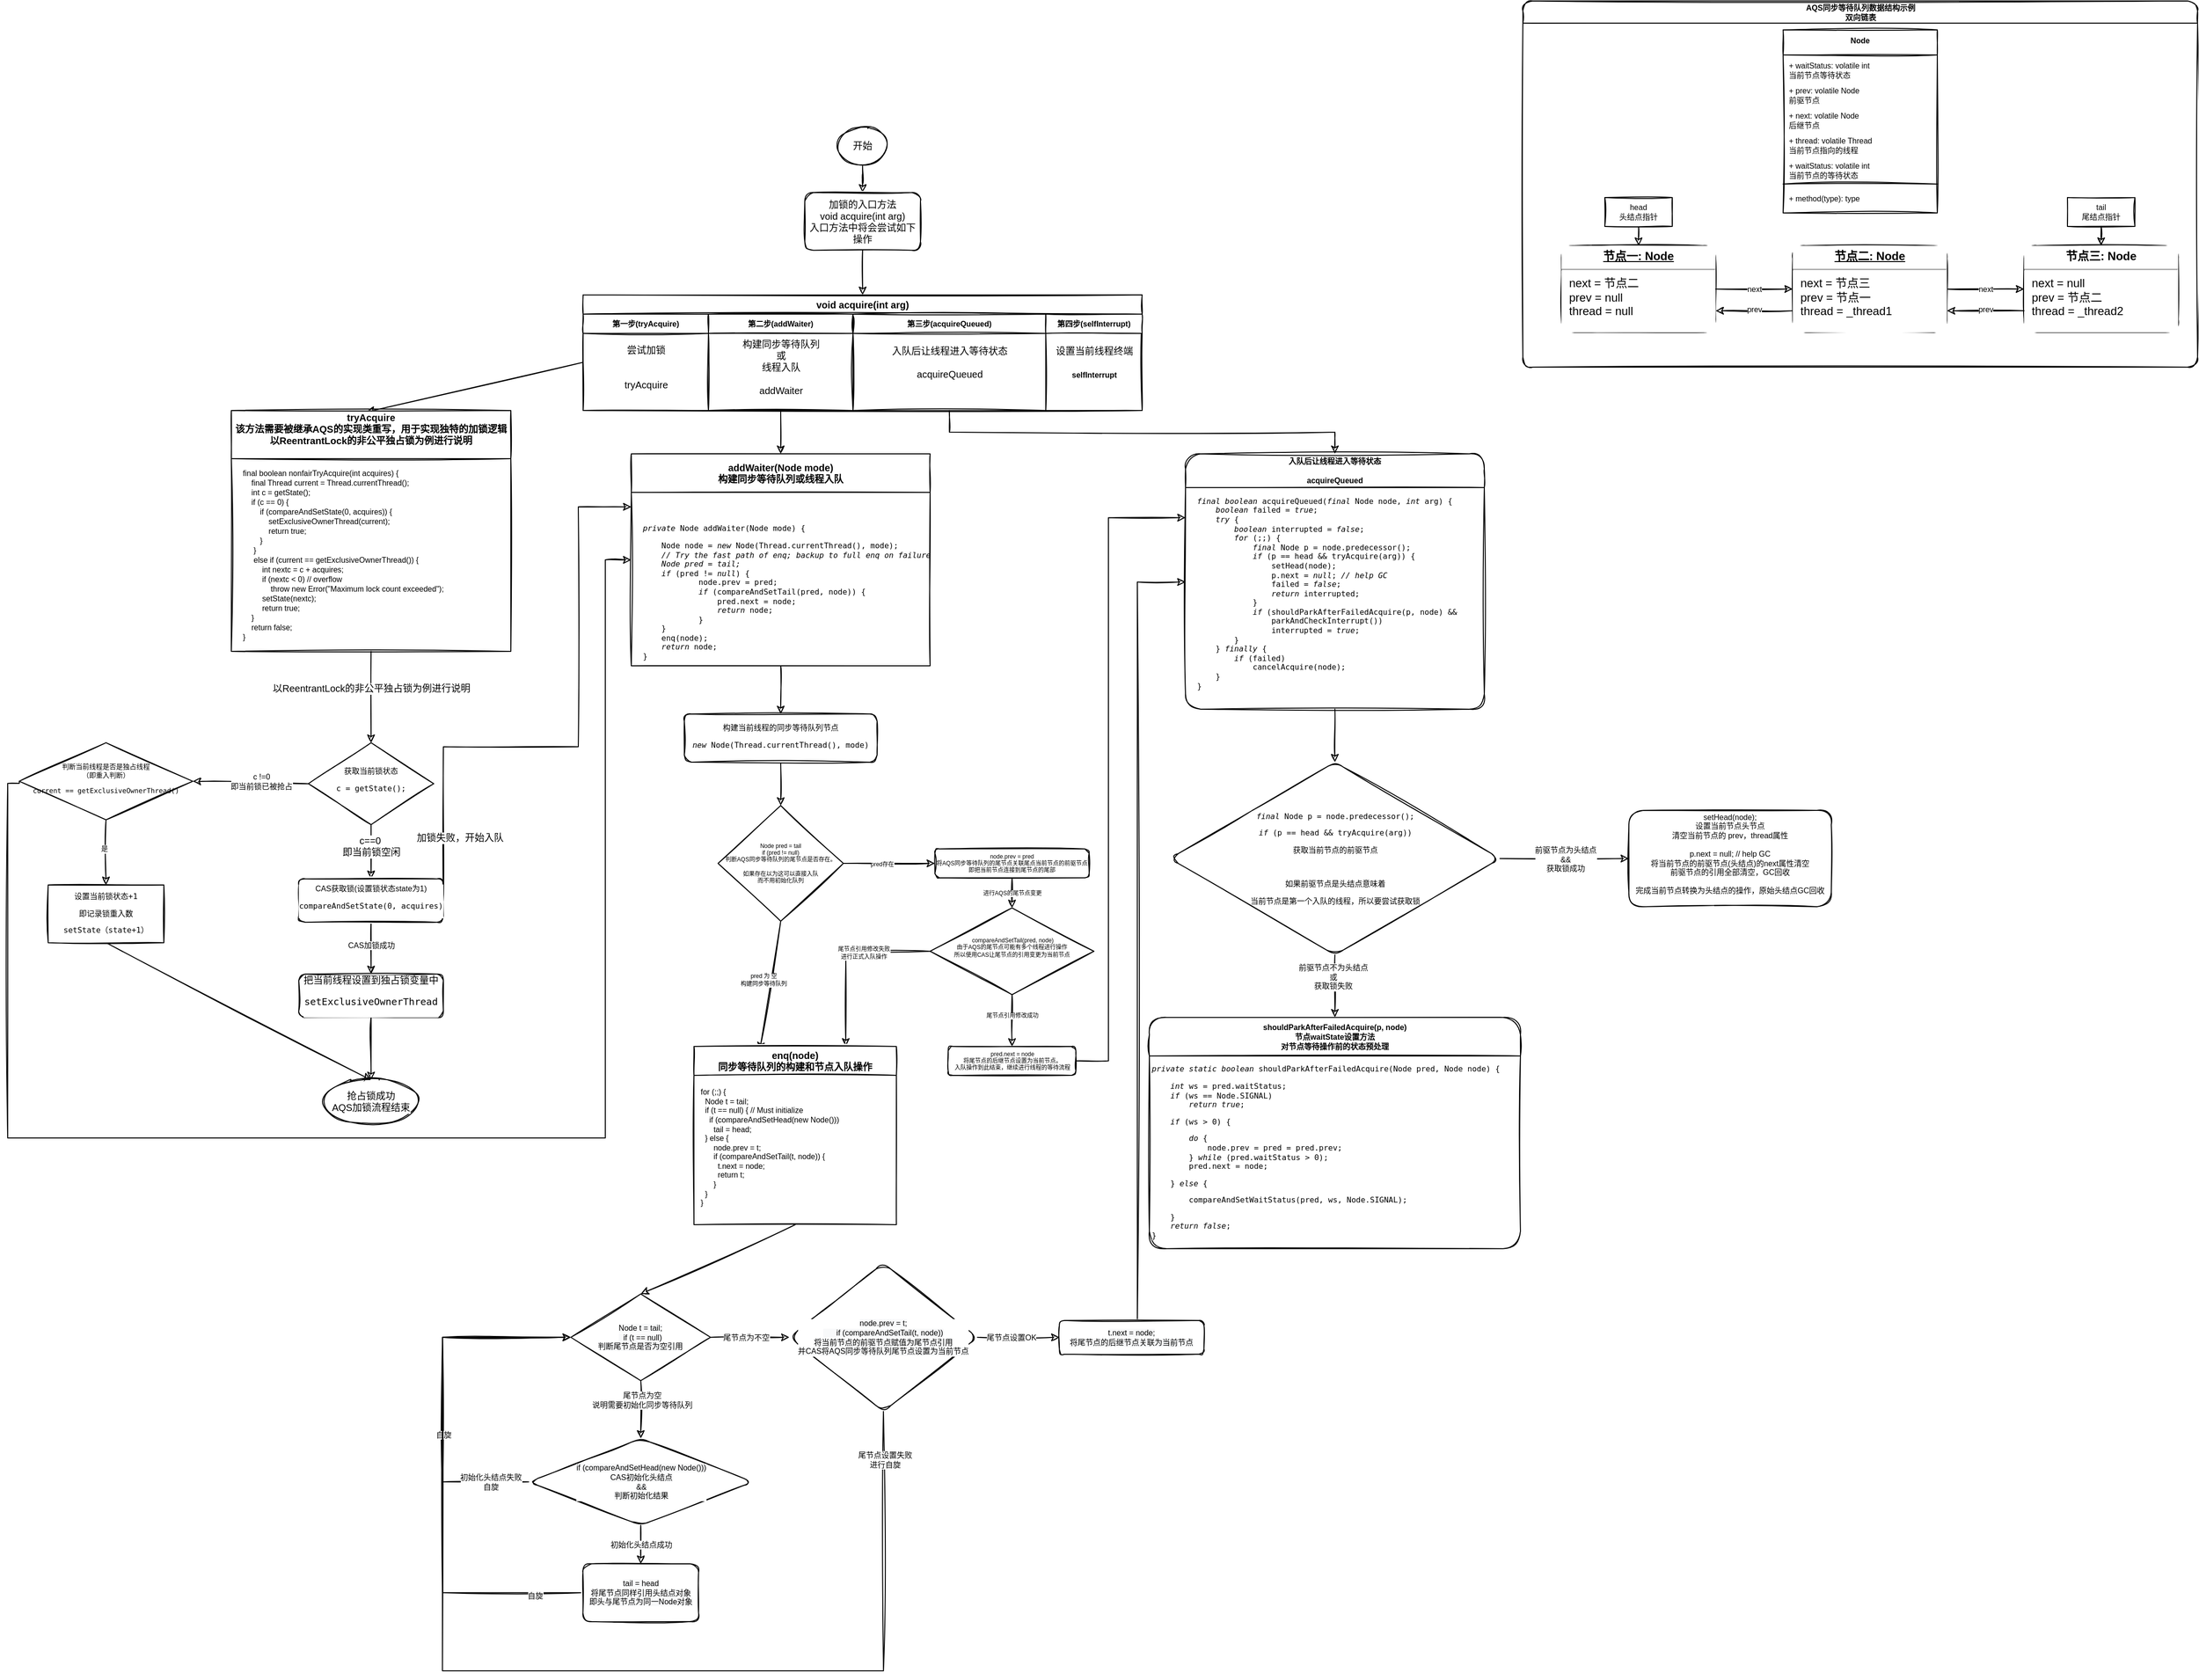 <mxfile version="15.8.6" type="github">
  <diagram id="RYL5cWypOikXH2_Dbf32" name="第 1 页">
    <mxGraphModel dx="1831" dy="1630" grid="1" gridSize="10" guides="1" tooltips="1" connect="1" arrows="1" fold="1" page="1" pageScale="1" pageWidth="850" pageHeight="1100" math="0" shadow="0">
      <root>
        <mxCell id="0" />
        <mxCell id="1" parent="0" />
        <mxCell id="EL-cUlbkvunCO3jdOVsM-3" value="" style="edgeStyle=orthogonalEdgeStyle;rounded=0;orthogonalLoop=1;jettySize=auto;html=1;labelBackgroundColor=#FFFFFF;fontColor=#000000;labelBorderColor=none;verticalAlign=middle;align=center;entryX=0.5;entryY=0;entryDx=0;entryDy=0;fontSize=10;sketch=1;" parent="1" source="EL-cUlbkvunCO3jdOVsM-1" target="EL-cUlbkvunCO3jdOVsM-72" edge="1">
          <mxGeometry relative="1" as="geometry">
            <mxPoint x="280" y="170" as="targetPoint" />
          </mxGeometry>
        </mxCell>
        <mxCell id="EL-cUlbkvunCO3jdOVsM-1" value="开始" style="ellipse;whiteSpace=wrap;html=1;labelBackgroundColor=#FFFFFF;fontColor=#000000;labelBorderColor=none;verticalAlign=middle;align=center;fontSize=10;sketch=1;" parent="1" vertex="1">
          <mxGeometry x="230" y="110" width="50" height="40" as="geometry" />
        </mxCell>
        <mxCell id="EL-cUlbkvunCO3jdOVsM-28" value="" style="rounded=0;orthogonalLoop=1;jettySize=auto;html=1;labelBackgroundColor=#FFFFFF;labelBorderColor=none;fontSize=10;fontColor=#000000;align=center;verticalAlign=middle;sketch=1;exitX=0.5;exitY=1;exitDx=0;exitDy=0;" parent="1" source="o5k1iDuJcF4LbuBaIatf-48" target="EL-cUlbkvunCO3jdOVsM-45" edge="1">
          <mxGeometry relative="1" as="geometry">
            <mxPoint x="747.65" y="161.254" as="targetPoint" />
            <mxPoint x="-270" y="530" as="sourcePoint" />
          </mxGeometry>
        </mxCell>
        <mxCell id="EL-cUlbkvunCO3jdOVsM-29" value="以ReentrantLock的非公平独占锁为例进行说明" style="edgeLabel;html=1;align=center;verticalAlign=middle;resizable=0;points=[];fontSize=10;fontColor=#000000;sketch=1;" parent="EL-cUlbkvunCO3jdOVsM-28" vertex="1" connectable="0">
          <mxGeometry x="-0.215" y="1" relative="1" as="geometry">
            <mxPoint x="-1" y="1" as="offset" />
          </mxGeometry>
        </mxCell>
        <mxCell id="EL-cUlbkvunCO3jdOVsM-23" style="rounded=0;orthogonalLoop=1;jettySize=auto;html=1;exitX=0;exitY=0.5;exitDx=0;exitDy=0;labelBackgroundColor=#FFFFFF;labelBorderColor=none;fontSize=10;fontColor=#000000;align=center;verticalAlign=middle;entryX=0.484;entryY=0.006;entryDx=0;entryDy=0;sketch=1;entryPerimeter=0;" parent="1" source="EL-cUlbkvunCO3jdOVsM-64" target="o5k1iDuJcF4LbuBaIatf-48" edge="1">
          <mxGeometry relative="1" as="geometry">
            <mxPoint x="410" y="205" as="sourcePoint" />
            <mxPoint x="-247.35" y="450" as="targetPoint" />
          </mxGeometry>
        </mxCell>
        <mxCell id="EL-cUlbkvunCO3jdOVsM-31" value="" style="edgeStyle=orthogonalEdgeStyle;rounded=0;orthogonalLoop=1;jettySize=auto;html=1;labelBackgroundColor=#FFFFFF;labelBorderColor=none;fontSize=10;fontColor=#000000;align=center;verticalAlign=middle;exitX=0.5;exitY=1;exitDx=0;exitDy=0;sketch=1;" parent="1" source="EL-cUlbkvunCO3jdOVsM-45" target="EL-cUlbkvunCO3jdOVsM-39" edge="1">
          <mxGeometry relative="1" as="geometry">
            <mxPoint x="200" y="736.71" as="sourcePoint" />
          </mxGeometry>
        </mxCell>
        <mxCell id="EL-cUlbkvunCO3jdOVsM-32" value="c==0&amp;nbsp;&lt;br&gt;即当前锁空闲" style="edgeLabel;html=1;align=center;verticalAlign=middle;resizable=0;points=[];fontSize=10;fontColor=#000000;labelBackgroundColor=#FFFFFF;sketch=1;" parent="EL-cUlbkvunCO3jdOVsM-31" vertex="1" connectable="0">
          <mxGeometry x="-0.282" relative="1" as="geometry">
            <mxPoint y="2" as="offset" />
          </mxGeometry>
        </mxCell>
        <mxCell id="EL-cUlbkvunCO3jdOVsM-43" value="" style="rounded=0;orthogonalLoop=1;jettySize=auto;html=1;labelBackgroundColor=#FFFFFF;labelBorderColor=none;fontSize=8;fontColor=#000000;align=center;verticalAlign=middle;exitX=0;exitY=0.5;exitDx=0;exitDy=0;entryX=1;entryY=0.5;entryDx=0;entryDy=0;sketch=1;" parent="1" source="EL-cUlbkvunCO3jdOVsM-45" target="EL-cUlbkvunCO3jdOVsM-46" edge="1">
          <mxGeometry relative="1" as="geometry">
            <mxPoint x="250.0" y="762.337" as="sourcePoint" />
            <mxPoint x="375" y="762.33" as="targetPoint" />
          </mxGeometry>
        </mxCell>
        <mxCell id="EL-cUlbkvunCO3jdOVsM-44" value="c !=0&lt;br&gt;即当前锁已被抢占" style="edgeLabel;html=1;align=center;verticalAlign=middle;resizable=0;points=[];fontSize=8;fontColor=#000000;sketch=1;" parent="EL-cUlbkvunCO3jdOVsM-43" vertex="1" connectable="0">
          <mxGeometry x="-0.254" y="-1" relative="1" as="geometry">
            <mxPoint x="-4" y="-1" as="offset" />
          </mxGeometry>
        </mxCell>
        <mxCell id="EL-cUlbkvunCO3jdOVsM-36" value="" style="edgeStyle=none;rounded=0;orthogonalLoop=1;jettySize=auto;html=1;labelBackgroundColor=#FFFFFF;labelBorderColor=none;fontSize=10;fontColor=#000000;align=center;verticalAlign=middle;sketch=1;" parent="1" source="EL-cUlbkvunCO3jdOVsM-30" target="EL-cUlbkvunCO3jdOVsM-35" edge="1">
          <mxGeometry relative="1" as="geometry" />
        </mxCell>
        <mxCell id="EL-cUlbkvunCO3jdOVsM-30" value="&lt;font style=&quot;font-size: 10px;&quot;&gt;把当前线程设置到独占锁变量中&lt;br style=&quot;font-size: 10px;&quot;&gt;&lt;/font&gt;&lt;pre style=&quot;font-family: &amp;quot;dejavu sans mono&amp;quot;, monospace; font-size: 10px;&quot;&gt;&lt;span style=&quot;font-size: 10px;&quot;&gt;&lt;font style=&quot;font-size: 10px;&quot;&gt;setExclusiveOwnerThread&lt;/font&gt;&lt;/span&gt;&lt;/pre&gt;" style="whiteSpace=wrap;html=1;rounded=1;fontColor=#000000;labelBackgroundColor=#FFFFFF;fontSize=10;sketch=1;" parent="1" vertex="1">
          <mxGeometry x="-330" y="989.83" width="150" height="45" as="geometry" />
        </mxCell>
        <mxCell id="EL-cUlbkvunCO3jdOVsM-35" value="抢占锁成功&lt;br&gt;AQS加锁流程结束" style="ellipse;whiteSpace=wrap;html=1;rounded=1;fontSize=10;fontColor=#000000;labelBackgroundColor=#FFFFFF;sketch=1;" parent="1" vertex="1">
          <mxGeometry x="-305" y="1099.83" width="100" height="45" as="geometry" />
        </mxCell>
        <mxCell id="EL-cUlbkvunCO3jdOVsM-41" style="edgeStyle=orthogonalEdgeStyle;rounded=0;orthogonalLoop=1;jettySize=auto;html=1;exitX=0.5;exitY=1;exitDx=0;exitDy=0;entryX=0.5;entryY=0;entryDx=0;entryDy=0;labelBackgroundColor=#FFFFFF;labelBorderColor=none;fontSize=8;fontColor=#000000;align=center;verticalAlign=middle;sketch=1;" parent="1" source="EL-cUlbkvunCO3jdOVsM-39" target="EL-cUlbkvunCO3jdOVsM-30" edge="1">
          <mxGeometry relative="1" as="geometry" />
        </mxCell>
        <mxCell id="EL-cUlbkvunCO3jdOVsM-53" value="CAS加锁成功" style="edgeLabel;html=1;align=center;verticalAlign=middle;resizable=0;points=[];fontSize=8;fontColor=#000000;sketch=1;" parent="EL-cUlbkvunCO3jdOVsM-41" vertex="1" connectable="0">
          <mxGeometry x="-0.297" relative="1" as="geometry">
            <mxPoint y="5" as="offset" />
          </mxGeometry>
        </mxCell>
        <mxCell id="EL-cUlbkvunCO3jdOVsM-75" style="edgeStyle=orthogonalEdgeStyle;rounded=0;jumpStyle=arc;jumpSize=12;orthogonalLoop=1;jettySize=auto;html=1;exitX=1;exitY=0.5;exitDx=0;exitDy=0;labelBackgroundColor=none;labelBorderColor=none;fontSize=10;fontColor=#000000;endArrow=classic;endFill=1;align=center;verticalAlign=middle;sketch=1;startArrow=none;startFill=0;entryX=0;entryY=0.25;entryDx=0;entryDy=0;" parent="1" source="EL-cUlbkvunCO3jdOVsM-39" target="o5k1iDuJcF4LbuBaIatf-45" edge="1">
          <mxGeometry relative="1" as="geometry">
            <mxPoint x="20" y="520" as="targetPoint" />
            <Array as="points">
              <mxPoint x="-180" y="754" />
              <mxPoint x="-40" y="754" />
              <mxPoint x="-40" y="505" />
            </Array>
          </mxGeometry>
        </mxCell>
        <mxCell id="EL-cUlbkvunCO3jdOVsM-77" value="加锁失败，开始入队" style="edgeLabel;html=1;align=center;verticalAlign=middle;resizable=0;points=[];fontSize=10;fontColor=#000000;sketch=1;" parent="EL-cUlbkvunCO3jdOVsM-75" vertex="1" connectable="0">
          <mxGeometry x="-0.781" relative="1" as="geometry">
            <mxPoint x="17" as="offset" />
          </mxGeometry>
        </mxCell>
        <mxCell id="EL-cUlbkvunCO3jdOVsM-39" value="&lt;font style=&quot;font-size: 8px; background-color: rgb(255, 255, 255);&quot;&gt;CAS获取锁(设置锁状态state为1)&lt;br style=&quot;font-size: 8px;&quot;&gt;&lt;/font&gt;&lt;pre style=&quot;font-family: &amp;quot;dejavu sans mono&amp;quot;, monospace; font-size: 8px;&quot;&gt;&lt;font style=&quot;font-size: 8px; background-color: rgb(255, 255, 255);&quot;&gt;compareAndSetState(0, acquires)&lt;/font&gt;&lt;/pre&gt;" style="whiteSpace=wrap;html=1;rounded=1;fontColor=#000000;labelBackgroundColor=#FFFFFF;fontSize=8;sketch=1;" parent="1" vertex="1">
          <mxGeometry x="-330" y="891.08" width="150" height="45" as="geometry" />
        </mxCell>
        <mxCell id="EL-cUlbkvunCO3jdOVsM-45" value="&lt;font style=&quot;font-size: 8px&quot;&gt;获取当前锁状态&lt;br&gt;&lt;/font&gt;&lt;pre style=&quot;font-family: &amp;#34;dejavu sans mono&amp;#34; , monospace&quot;&gt;&lt;font style=&quot;font-size: 8px&quot;&gt;c = getState();&lt;/font&gt;&lt;/pre&gt;" style="rhombus;whiteSpace=wrap;html=1;labelBackgroundColor=#FFFFFF;labelBorderColor=none;fontSize=8;fontColor=#000000;strokeColor=default;align=center;verticalAlign=middle;sketch=1;" parent="1" vertex="1">
          <mxGeometry x="-320" y="749.83" width="130" height="85" as="geometry" />
        </mxCell>
        <mxCell id="EL-cUlbkvunCO3jdOVsM-50" value="" style="rounded=0;orthogonalLoop=1;jettySize=auto;html=1;labelBackgroundColor=none;labelBorderColor=none;fontSize=7;fontColor=#000000;align=center;verticalAlign=middle;exitX=0.5;exitY=1;exitDx=0;exitDy=0;sketch=1;" parent="1" source="EL-cUlbkvunCO3jdOVsM-46" target="EL-cUlbkvunCO3jdOVsM-49" edge="1">
          <mxGeometry relative="1" as="geometry" />
        </mxCell>
        <mxCell id="EL-cUlbkvunCO3jdOVsM-51" value="是" style="edgeLabel;html=1;align=center;verticalAlign=middle;resizable=0;points=[];fontSize=7;fontColor=#000000;sketch=1;" parent="EL-cUlbkvunCO3jdOVsM-50" vertex="1" connectable="0">
          <mxGeometry x="-0.124" y="-2" relative="1" as="geometry">
            <mxPoint as="offset" />
          </mxGeometry>
        </mxCell>
        <mxCell id="EL-cUlbkvunCO3jdOVsM-74" style="edgeStyle=orthogonalEdgeStyle;rounded=0;jumpStyle=none;jumpSize=12;orthogonalLoop=1;jettySize=auto;html=1;exitX=0;exitY=0.5;exitDx=0;exitDy=0;labelBackgroundColor=none;labelBorderColor=none;fontSize=10;fontColor=#000000;endArrow=classic;endFill=1;align=center;verticalAlign=middle;sketch=1;entryX=0;entryY=0.5;entryDx=0;entryDy=0;" parent="1" source="EL-cUlbkvunCO3jdOVsM-46" target="o5k1iDuJcF4LbuBaIatf-45" edge="1">
          <mxGeometry relative="1" as="geometry">
            <Array as="points">
              <mxPoint x="-632" y="792" />
              <mxPoint x="-632" y="1160" />
              <mxPoint x="-12" y="1160" />
              <mxPoint x="-12" y="560" />
            </Array>
            <mxPoint x="-70" y="440" as="targetPoint" />
          </mxGeometry>
        </mxCell>
        <mxCell id="EL-cUlbkvunCO3jdOVsM-46" value="&lt;font style=&quot;font-size: 7px&quot;&gt;判断当前线程是否是独占线程&lt;br&gt;（即重入判断）&lt;br&gt;&lt;/font&gt;&lt;pre style=&quot;font-family: &amp;#34;dejavu sans mono&amp;#34; , monospace ; font-size: 7px&quot;&gt;&lt;font style=&quot;font-size: 7px&quot;&gt;current == getExclusiveOwnerThread()&lt;/font&gt;&lt;/pre&gt;" style="rhombus;whiteSpace=wrap;html=1;labelBackgroundColor=none;labelBorderColor=none;fontSize=8;align=center;verticalAlign=middle;shadow=0;rounded=0;sketch=1;" parent="1" vertex="1">
          <mxGeometry x="-620" y="749.83" width="180" height="80" as="geometry" />
        </mxCell>
        <mxCell id="EL-cUlbkvunCO3jdOVsM-52" style="rounded=0;orthogonalLoop=1;jettySize=auto;html=1;exitX=0.5;exitY=1;exitDx=0;exitDy=0;labelBackgroundColor=none;labelBorderColor=none;fontSize=8;fontColor=#000000;align=center;verticalAlign=middle;entryX=0.5;entryY=0;entryDx=0;entryDy=0;sketch=1;" parent="1" source="EL-cUlbkvunCO3jdOVsM-49" target="EL-cUlbkvunCO3jdOVsM-35" edge="1">
          <mxGeometry relative="1" as="geometry" />
        </mxCell>
        <mxCell id="EL-cUlbkvunCO3jdOVsM-49" value="&lt;pre style=&quot;font-family: &amp;#34;dejavu sans mono&amp;#34; , monospace&quot;&gt;&lt;font style=&quot;font-size: 8px&quot;&gt;设置当前锁状态+1&lt;/font&gt;&lt;/pre&gt;&lt;pre style=&quot;font-family: &amp;#34;dejavu sans mono&amp;#34; , monospace&quot;&gt;即记录锁重入数&lt;/pre&gt;&lt;pre style=&quot;font-family: &amp;#34;dejavu sans mono&amp;#34; , monospace&quot;&gt;&lt;font style=&quot;font-size: 8px&quot;&gt;setState（state+1）&lt;/font&gt;&lt;/pre&gt;" style="whiteSpace=wrap;html=1;rounded=0;shadow=0;fontSize=8;sketch=1;" parent="1" vertex="1">
          <mxGeometry x="-590" y="897.33" width="120" height="60" as="geometry" />
        </mxCell>
        <mxCell id="EL-cUlbkvunCO3jdOVsM-63" value="void acquire(int arg)" style="swimlane;childLayout=stackLayout;resizeParent=1;resizeParentMax=0;startSize=20;rounded=0;shadow=0;labelBackgroundColor=none;labelBorderColor=none;fontSize=10;fontColor=#000000;strokeColor=default;align=center;verticalAlign=middle;sketch=1;" parent="1" vertex="1">
          <mxGeometry x="-35" y="285" width="580" height="120" as="geometry" />
        </mxCell>
        <mxCell id="EL-cUlbkvunCO3jdOVsM-64" value="第一步(tryAcquire)" style="swimlane;startSize=20;rounded=0;shadow=0;labelBackgroundColor=none;labelBorderColor=none;fontSize=8;fontColor=#000000;strokeColor=default;align=center;verticalAlign=middle;sketch=1;" parent="EL-cUlbkvunCO3jdOVsM-63" vertex="1">
          <mxGeometry y="20" width="130" height="100" as="geometry">
            <mxRectangle y="20" width="30" height="110" as="alternateBounds" />
          </mxGeometry>
        </mxCell>
        <mxCell id="EL-cUlbkvunCO3jdOVsM-68" value="&lt;span style=&quot;font-size: 10px ; text-align: left ; background-color: rgb(255 , 255 , 255)&quot;&gt;尝试加锁&lt;br&gt;&lt;br&gt;&lt;br&gt;tryAcquire&lt;/span&gt;" style="text;html=1;align=center;verticalAlign=middle;resizable=0;points=[];autosize=1;strokeColor=none;fillColor=none;fontSize=8;fontColor=#000000;sketch=1;" parent="EL-cUlbkvunCO3jdOVsM-64" vertex="1">
          <mxGeometry x="35" y="30" width="60" height="50" as="geometry" />
        </mxCell>
        <mxCell id="EL-cUlbkvunCO3jdOVsM-65" value="第二步(addWaiter)" style="swimlane;startSize=20;rounded=0;shadow=0;labelBackgroundColor=none;labelBorderColor=none;fontSize=8;fontColor=#000000;strokeColor=default;align=center;verticalAlign=middle;sketch=1;" parent="EL-cUlbkvunCO3jdOVsM-63" vertex="1">
          <mxGeometry x="130" y="20" width="150" height="100" as="geometry">
            <mxRectangle x="130" y="20" width="30" height="110" as="alternateBounds" />
          </mxGeometry>
        </mxCell>
        <mxCell id="EL-cUlbkvunCO3jdOVsM-69" value="&lt;span style=&quot;font-size: 10px ; text-align: left ; background-color: rgb(255 , 255 , 255)&quot;&gt;构建同步等待队列&lt;br&gt;或&lt;br&gt;线程入队&lt;br&gt;&lt;br&gt;addWaiter&lt;/span&gt;" style="text;html=1;align=center;verticalAlign=middle;resizable=0;points=[];autosize=1;strokeColor=none;fillColor=none;fontSize=8;fontColor=#000000;sketch=1;" parent="EL-cUlbkvunCO3jdOVsM-65" vertex="1">
          <mxGeometry x="25" y="25" width="100" height="60" as="geometry" />
        </mxCell>
        <mxCell id="EL-cUlbkvunCO3jdOVsM-67" value="第三步(acquireQueued)" style="swimlane;startSize=20;rounded=0;shadow=0;labelBackgroundColor=none;labelBorderColor=none;fontSize=8;fontColor=#000000;strokeColor=default;align=center;verticalAlign=middle;sketch=1;" parent="EL-cUlbkvunCO3jdOVsM-63" vertex="1">
          <mxGeometry x="280" y="20" width="200" height="100" as="geometry">
            <mxRectangle x="280" y="20" width="30" height="100" as="alternateBounds" />
          </mxGeometry>
        </mxCell>
        <mxCell id="EL-cUlbkvunCO3jdOVsM-70" value="&lt;span style=&quot;font-size: 10px ; text-align: left ; background-color: rgb(255 , 255 , 255)&quot;&gt;入队后让线程进入等待状态&lt;br&gt;&lt;br&gt;acquireQueued&lt;/span&gt;" style="text;html=1;align=center;verticalAlign=middle;resizable=0;points=[];autosize=1;strokeColor=none;fillColor=none;fontSize=8;fontColor=#000000;sketch=1;" parent="EL-cUlbkvunCO3jdOVsM-67" vertex="1">
          <mxGeometry x="30" y="30" width="140" height="40" as="geometry" />
        </mxCell>
        <mxCell id="EL-cUlbkvunCO3jdOVsM-66" value="第四步(selfInterrupt)" style="swimlane;startSize=20;rounded=0;shadow=0;labelBackgroundColor=none;labelBorderColor=none;fontSize=8;fontColor=#000000;strokeColor=default;align=center;verticalAlign=middle;sketch=1;" parent="EL-cUlbkvunCO3jdOVsM-63" vertex="1">
          <mxGeometry x="480" y="20" width="100" height="100" as="geometry">
            <mxRectangle x="480" y="20" width="30" height="70" as="alternateBounds" />
          </mxGeometry>
        </mxCell>
        <mxCell id="EL-cUlbkvunCO3jdOVsM-71" value="&lt;span style=&quot;text-align: left ; background-color: rgb(255 , 255 , 255)&quot;&gt;设置当前线程终端&lt;br&gt;&lt;br&gt;&lt;/span&gt;&lt;span style=&quot;font-size: 8px ; font-weight: 700&quot;&gt;selfInterrupt&lt;/span&gt;&lt;span style=&quot;text-align: left ; background-color: rgb(255 , 255 , 255)&quot;&gt;&lt;br&gt;&lt;/span&gt;" style="text;html=1;align=center;verticalAlign=middle;resizable=0;points=[];autosize=1;strokeColor=none;fillColor=none;fontSize=10;fontColor=#000000;sketch=1;" parent="EL-cUlbkvunCO3jdOVsM-66" vertex="1">
          <mxGeometry y="30" width="100" height="40" as="geometry" />
        </mxCell>
        <mxCell id="EL-cUlbkvunCO3jdOVsM-73" style="edgeStyle=orthogonalEdgeStyle;rounded=0;jumpStyle=arc;jumpSize=12;orthogonalLoop=1;jettySize=auto;html=1;exitX=0.5;exitY=1;exitDx=0;exitDy=0;entryX=0.5;entryY=0;entryDx=0;entryDy=0;labelBackgroundColor=none;labelBorderColor=none;fontSize=10;fontColor=#000000;endArrow=classic;endFill=1;align=center;verticalAlign=middle;sketch=1;" parent="1" source="EL-cUlbkvunCO3jdOVsM-72" target="EL-cUlbkvunCO3jdOVsM-63" edge="1">
          <mxGeometry relative="1" as="geometry" />
        </mxCell>
        <mxCell id="EL-cUlbkvunCO3jdOVsM-72" value="&lt;span style=&quot;background-color: rgb(255 , 255 , 255)&quot;&gt;加锁的入口方法&lt;/span&gt;&lt;br style=&quot;padding: 0px ; margin: 0px&quot;&gt;&lt;span style=&quot;background-color: rgb(255 , 255 , 255)&quot;&gt;void acquire(int arg)&lt;/span&gt;&lt;br style=&quot;padding: 0px ; margin: 0px&quot;&gt;&lt;span style=&quot;background-color: rgb(255 , 255 , 255)&quot;&gt;入口方法中将会尝试如下操作&lt;/span&gt;" style="rounded=1;whiteSpace=wrap;html=1;shadow=0;labelBackgroundColor=none;labelBorderColor=none;fontSize=10;fontColor=#000000;strokeColor=default;align=center;verticalAlign=middle;sketch=1;" parent="1" vertex="1">
          <mxGeometry x="195" y="178.75" width="120" height="60" as="geometry" />
        </mxCell>
        <mxCell id="o5k1iDuJcF4LbuBaIatf-17" style="edgeStyle=orthogonalEdgeStyle;rounded=0;sketch=1;orthogonalLoop=1;jettySize=auto;html=1;exitX=0.5;exitY=1;exitDx=0;exitDy=0;entryX=0.5;entryY=0;entryDx=0;entryDy=0;fontSize=8;fontColor=#000000;startArrow=none;startFill=0;endArrow=classic;endFill=1;" edge="1" parent="1" source="o5k1iDuJcF4LbuBaIatf-3" target="o5k1iDuJcF4LbuBaIatf-18">
          <mxGeometry relative="1" as="geometry">
            <mxPoint x="125" y="857.5" as="targetPoint" />
          </mxGeometry>
        </mxCell>
        <mxCell id="o5k1iDuJcF4LbuBaIatf-3" value="&lt;font style=&quot;font-size: 8px ; background-color: rgb(255 , 255 , 255)&quot;&gt;构建当前线程的同步等待队列节点&lt;br&gt;&lt;pre style=&quot;font-family: &amp;#34;dejavu sans mono&amp;#34; , monospace&quot;&gt;&lt;span style=&quot;font-style: italic&quot;&gt;new &lt;/span&gt;Node(Thread.currentThread(), mode)&lt;/pre&gt;&lt;/font&gt;" style="rounded=1;whiteSpace=wrap;html=1;sketch=1;" vertex="1" parent="1">
          <mxGeometry x="70" y="720" width="200" height="50" as="geometry" />
        </mxCell>
        <mxCell id="o5k1iDuJcF4LbuBaIatf-4" style="edgeStyle=orthogonalEdgeStyle;rounded=0;orthogonalLoop=1;jettySize=auto;html=1;exitX=0.5;exitY=1;exitDx=0;exitDy=0;entryX=0.5;entryY=0;entryDx=0;entryDy=0;sketch=1;" edge="1" parent="1" source="EL-cUlbkvunCO3jdOVsM-65" target="o5k1iDuJcF4LbuBaIatf-45">
          <mxGeometry relative="1" as="geometry">
            <mxPoint x="185" y="435" as="targetPoint" />
          </mxGeometry>
        </mxCell>
        <mxCell id="o5k1iDuJcF4LbuBaIatf-6" style="edgeStyle=orthogonalEdgeStyle;rounded=0;sketch=1;orthogonalLoop=1;jettySize=auto;html=1;exitX=0.5;exitY=1;exitDx=0;exitDy=0;entryX=0.5;entryY=0;entryDx=0;entryDy=0;fontSize=10;" edge="1" parent="1" source="o5k1iDuJcF4LbuBaIatf-45" target="o5k1iDuJcF4LbuBaIatf-3">
          <mxGeometry relative="1" as="geometry">
            <mxPoint x="185" y="620" as="sourcePoint" />
          </mxGeometry>
        </mxCell>
        <mxCell id="o5k1iDuJcF4LbuBaIatf-20" value="" style="rounded=0;sketch=1;orthogonalLoop=1;jettySize=auto;html=1;fontSize=6;fontColor=#000000;startArrow=none;startFill=0;endArrow=classic;endFill=1;entryX=0.325;entryY=0.022;entryDx=0;entryDy=0;exitX=0.5;exitY=1;exitDx=0;exitDy=0;entryPerimeter=0;" edge="1" parent="1" source="o5k1iDuJcF4LbuBaIatf-18" target="o5k1iDuJcF4LbuBaIatf-42">
          <mxGeometry relative="1" as="geometry">
            <mxPoint x="172.5" y="1030" as="targetPoint" />
          </mxGeometry>
        </mxCell>
        <mxCell id="o5k1iDuJcF4LbuBaIatf-21" value="&lt;span style=&quot;background-color: rgb(248 , 249 , 250)&quot;&gt;pred 为 空&lt;br&gt;构建同步等待队列&lt;br&gt;&lt;/span&gt;" style="edgeLabel;html=1;align=center;verticalAlign=middle;resizable=0;points=[];fontSize=6;fontColor=#000000;" vertex="1" connectable="0" parent="o5k1iDuJcF4LbuBaIatf-20">
          <mxGeometry x="-0.22" y="-1" relative="1" as="geometry">
            <mxPoint x="-9" y="9" as="offset" />
          </mxGeometry>
        </mxCell>
        <mxCell id="o5k1iDuJcF4LbuBaIatf-23" value="" style="edgeStyle=orthogonalEdgeStyle;rounded=0;sketch=1;orthogonalLoop=1;jettySize=auto;html=1;fontSize=6;fontColor=#000000;startArrow=none;startFill=0;endArrow=classic;endFill=1;entryX=0;entryY=0.5;entryDx=0;entryDy=0;" edge="1" parent="1" source="o5k1iDuJcF4LbuBaIatf-18" target="o5k1iDuJcF4LbuBaIatf-27">
          <mxGeometry relative="1" as="geometry">
            <mxPoint x="350" y="875" as="targetPoint" />
          </mxGeometry>
        </mxCell>
        <mxCell id="o5k1iDuJcF4LbuBaIatf-25" value="pred存在" style="edgeLabel;html=1;align=center;verticalAlign=middle;resizable=0;points=[];fontSize=6;fontColor=#000000;" vertex="1" connectable="0" parent="o5k1iDuJcF4LbuBaIatf-23">
          <mxGeometry x="-0.159" y="-1" relative="1" as="geometry">
            <mxPoint as="offset" />
          </mxGeometry>
        </mxCell>
        <mxCell id="o5k1iDuJcF4LbuBaIatf-18" value="Node pred = tail&#xa;if (pred != null)&#xa;判断AQS同步等待队列的尾节点是否存在。&#xa;&#xa;如果存在以为这可以直接入队&#xa;而不用初始化队列" style="rhombus;whiteSpace=wrap;labelBackgroundColor=none;sketch=1;fontSize=6;fontColor=#000000;verticalAlign=middle;spacing=2;labelPosition=center;verticalLabelPosition=middle;align=center;noLabel=0;double=0;container=0;" vertex="1" parent="1">
          <mxGeometry x="105" y="815" width="130" height="120" as="geometry">
            <mxRectangle x="105" y="580" width="150" height="50" as="alternateBounds" />
          </mxGeometry>
        </mxCell>
        <mxCell id="o5k1iDuJcF4LbuBaIatf-28" value="进行AQS的尾节点变更" style="edgeStyle=orthogonalEdgeStyle;rounded=0;sketch=1;orthogonalLoop=1;jettySize=auto;html=1;exitX=0.5;exitY=1;exitDx=0;exitDy=0;entryX=0.5;entryY=0;entryDx=0;entryDy=0;fontSize=6;fontColor=#000000;startArrow=none;startFill=0;endArrow=classic;endFill=1;" edge="1" parent="1" source="o5k1iDuJcF4LbuBaIatf-27" target="o5k1iDuJcF4LbuBaIatf-31">
          <mxGeometry relative="1" as="geometry">
            <mxPoint x="410" y="935" as="targetPoint" />
          </mxGeometry>
        </mxCell>
        <mxCell id="o5k1iDuJcF4LbuBaIatf-27" value="node.prev = pred&#xa;将AQS同步等待队列的尾节点关联尾点当前节点的前驱节点&#xa;即把当前节点连接到尾节点的尾部" style="rounded=1;whiteSpace=wrap;labelBackgroundColor=none;sketch=1;fontSize=6;fontColor=#000000;" vertex="1" parent="1">
          <mxGeometry x="330" y="860" width="160" height="30" as="geometry" />
        </mxCell>
        <mxCell id="o5k1iDuJcF4LbuBaIatf-33" value="" style="edgeStyle=orthogonalEdgeStyle;rounded=0;sketch=1;orthogonalLoop=1;jettySize=auto;html=1;fontSize=6;fontColor=#000000;startArrow=none;startFill=0;endArrow=classic;endFill=1;entryX=0.5;entryY=0;entryDx=0;entryDy=0;" edge="1" parent="1" source="o5k1iDuJcF4LbuBaIatf-31" target="o5k1iDuJcF4LbuBaIatf-35">
          <mxGeometry relative="1" as="geometry">
            <mxPoint x="410" y="1106.25" as="targetPoint" />
          </mxGeometry>
        </mxCell>
        <mxCell id="o5k1iDuJcF4LbuBaIatf-34" value="尾节点引用修改成功" style="edgeLabel;html=1;align=center;verticalAlign=middle;resizable=0;points=[];fontSize=6;fontColor=#000000;" vertex="1" connectable="0" parent="o5k1iDuJcF4LbuBaIatf-33">
          <mxGeometry x="-0.217" relative="1" as="geometry">
            <mxPoint as="offset" />
          </mxGeometry>
        </mxCell>
        <mxCell id="o5k1iDuJcF4LbuBaIatf-37" style="edgeStyle=orthogonalEdgeStyle;rounded=0;sketch=1;orthogonalLoop=1;jettySize=auto;html=1;exitX=0;exitY=0.5;exitDx=0;exitDy=0;entryX=0.75;entryY=0;entryDx=0;entryDy=0;fontSize=6;fontColor=#000000;startArrow=none;startFill=0;endArrow=classic;endFill=1;" edge="1" parent="1" source="o5k1iDuJcF4LbuBaIatf-31" target="o5k1iDuJcF4LbuBaIatf-42">
          <mxGeometry relative="1" as="geometry">
            <mxPoint x="261.96" y="1032.025" as="targetPoint" />
          </mxGeometry>
        </mxCell>
        <mxCell id="o5k1iDuJcF4LbuBaIatf-38" value="尾节点引用修改失败&lt;br&gt;进行正式入队操作" style="edgeLabel;html=1;align=center;verticalAlign=middle;resizable=0;points=[];fontSize=6;fontColor=#000000;" vertex="1" connectable="0" parent="o5k1iDuJcF4LbuBaIatf-37">
          <mxGeometry x="-0.254" y="1" relative="1" as="geometry">
            <mxPoint as="offset" />
          </mxGeometry>
        </mxCell>
        <mxCell id="o5k1iDuJcF4LbuBaIatf-31" value="&amp;nbsp;compareAndSetTail(pred, node)&lt;br style=&quot;padding: 0px ; margin: 0px&quot;&gt;由于AQS的尾节点可能有多个线程进行操作&lt;br&gt;所以使用CAS让尾节点的引用变更为当前节点&lt;div style=&quot;padding: 0px ; margin: 0px&quot;&gt;&lt;br style=&quot;padding: 0px ; margin: 0px&quot;&gt;&lt;/div&gt;" style="rhombus;whiteSpace=wrap;html=1;labelBackgroundColor=none;sketch=1;fontSize=6;fontColor=#000000;" vertex="1" parent="1">
          <mxGeometry x="325" y="921.25" width="170" height="90" as="geometry" />
        </mxCell>
        <mxCell id="o5k1iDuJcF4LbuBaIatf-36" style="edgeStyle=orthogonalEdgeStyle;rounded=0;sketch=1;orthogonalLoop=1;jettySize=auto;html=1;exitX=1;exitY=0.5;exitDx=0;exitDy=0;fontSize=6;fontColor=#000000;startArrow=none;startFill=0;endArrow=classic;endFill=1;entryX=0;entryY=0.25;entryDx=0;entryDy=0;" edge="1" parent="1" source="o5k1iDuJcF4LbuBaIatf-35" target="o5k1iDuJcF4LbuBaIatf-75">
          <mxGeometry relative="1" as="geometry">
            <mxPoint x="630" y="490" as="targetPoint" />
            <Array as="points">
              <mxPoint x="510" y="1080" />
              <mxPoint x="510" y="516" />
            </Array>
          </mxGeometry>
        </mxCell>
        <mxCell id="o5k1iDuJcF4LbuBaIatf-35" value="pred.next = node&#xa;将尾节点的后继节点设置为当前节点。&#xa;入队操作到此结束，继续进行线程的等待流程" style="rounded=1;whiteSpace=wrap;labelBackgroundColor=none;sketch=1;fontSize=6;fontColor=#000000;" vertex="1" parent="1">
          <mxGeometry x="343.75" y="1065" width="132.5" height="30" as="geometry" />
        </mxCell>
        <mxCell id="o5k1iDuJcF4LbuBaIatf-51" style="edgeStyle=none;rounded=0;sketch=1;jumpStyle=none;orthogonalLoop=1;jettySize=auto;html=1;exitX=0.5;exitY=1;exitDx=0;exitDy=0;entryX=0.5;entryY=0;entryDx=0;entryDy=0;fontSize=8;fontColor=#000000;startArrow=none;startFill=0;endArrow=classic;endFill=1;" edge="1" parent="1" source="o5k1iDuJcF4LbuBaIatf-42" target="o5k1iDuJcF4LbuBaIatf-52">
          <mxGeometry relative="1" as="geometry">
            <mxPoint x="105.06" y="1291.87" as="sourcePoint" />
            <mxPoint x="105.06" y="1331.87" as="targetPoint" />
          </mxGeometry>
        </mxCell>
        <mxCell id="o5k1iDuJcF4LbuBaIatf-42" value="enq(node)&#xa;同步等待队列的构建和节点入队操作" style="swimlane;labelBackgroundColor=#FFFFFF;sketch=1;fontSize=10;fontColor=#000000;html=0;startSize=30;" vertex="1" parent="1">
          <mxGeometry x="80" y="1065" width="210" height="185" as="geometry">
            <mxRectangle x="115" y="1065" width="190" height="40" as="alternateBounds" />
          </mxGeometry>
        </mxCell>
        <mxCell id="o5k1iDuJcF4LbuBaIatf-44" value="&lt;font style=&quot;font-size: 8px&quot;&gt;for (;;) {&lt;br style=&quot;padding: 0px ; margin: 0px&quot;&gt;&amp;nbsp; Node t = tail;&lt;br style=&quot;padding: 0px ; margin: 0px&quot;&gt;&amp;nbsp; if (t == null) { // Must initialize&lt;br style=&quot;padding: 0px ; margin: 0px&quot;&gt;&amp;nbsp; &amp;nbsp; if (compareAndSetHead(new Node()))&lt;br style=&quot;padding: 0px ; margin: 0px&quot;&gt;&amp;nbsp; &amp;nbsp; &amp;nbsp; tail = head;&lt;br style=&quot;padding: 0px ; margin: 0px&quot;&gt;&amp;nbsp; } else {&lt;br style=&quot;padding: 0px ; margin: 0px&quot;&gt;&amp;nbsp; &amp;nbsp; &amp;nbsp; node.prev = t;&lt;br style=&quot;padding: 0px ; margin: 0px&quot;&gt;&amp;nbsp; &amp;nbsp; &amp;nbsp; if (compareAndSetTail(t, node)) {&lt;br style=&quot;padding: 0px ; margin: 0px&quot;&gt;&amp;nbsp; &amp;nbsp; &amp;nbsp; &amp;nbsp; t.next = node;&lt;br style=&quot;padding: 0px ; margin: 0px&quot;&gt;&amp;nbsp; &amp;nbsp; &amp;nbsp; &amp;nbsp; return t;&lt;br style=&quot;padding: 0px ; margin: 0px&quot;&gt;&amp;nbsp; &amp;nbsp; &amp;nbsp; }&lt;br style=&quot;padding: 0px ; margin: 0px&quot;&gt;&amp;nbsp; }&lt;br style=&quot;padding: 0px ; margin: 0px&quot;&gt;}&lt;/font&gt;" style="text;html=1;align=left;verticalAlign=middle;resizable=0;points=[];autosize=1;strokeColor=none;fillColor=none;fontSize=8;fontColor=#000000;" vertex="1" parent="o5k1iDuJcF4LbuBaIatf-42">
          <mxGeometry x="5" y="34.83" width="160" height="140" as="geometry" />
        </mxCell>
        <mxCell id="o5k1iDuJcF4LbuBaIatf-45" value="addWaiter(Node mode)&#xa;构建同步等待队列或线程入队" style="swimlane;labelBackgroundColor=#FFFFFF;sketch=1;fontSize=10;fontColor=#000000;html=0;startSize=40;container=0;" vertex="1" parent="1">
          <mxGeometry x="15" y="450" width="310" height="220" as="geometry">
            <mxRectangle x="10" y="450" width="160" height="40" as="alternateBounds" />
          </mxGeometry>
        </mxCell>
        <mxCell id="o5k1iDuJcF4LbuBaIatf-46" value="&lt;span style=&quot;text-align: justify ; font-family: &amp;quot;dejavu sans mono&amp;quot; , monospace ; font-size: 8px ; font-style: italic&quot;&gt;private &lt;/span&gt;&lt;span style=&quot;text-align: justify ; font-family: &amp;quot;dejavu sans mono&amp;quot; , monospace ; font-size: 8px ; background-color: rgb(255 , 255 , 255)&quot;&gt;Node addWaiter(Node mode) {&lt;/span&gt;&lt;br style=&quot;font-size: 8px;&quot;&gt;&lt;pre style=&quot;text-align: center ; font-family: &amp;quot;dejavu sans mono&amp;quot; , monospace ; font-size: 8px&quot;&gt;&lt;span style=&quot;background-color: rgb(255, 255, 255); font-size: 8px;&quot;&gt;&lt;div style=&quot;text-align: justify; font-size: 8px;&quot;&gt;&amp;nbsp; &amp;nbsp; Node node = &lt;span style=&quot;font-style: italic; font-size: 8px;&quot;&gt;new &lt;/span&gt;Node(Thread.currentThread(), mode);&lt;/div&gt;&lt;div style=&quot;text-align: justify; font-size: 8px;&quot;&gt;    &lt;span style=&quot;font-style: italic; font-size: 8px;&quot;&gt;// Try the fast path of enq; backup to full enq on failure&lt;/span&gt;&lt;/div&gt;&lt;span style=&quot;font-style: italic; font-size: 8px;&quot;&gt;&lt;div style=&quot;text-align: justify; font-size: 8px;&quot;&gt;&amp;nbsp; &amp;nbsp; Node pred = tail;&lt;/div&gt;&lt;/span&gt;&lt;div style=&quot;text-align: justify; font-size: 8px;&quot;&gt;&lt;span style=&quot;font-style: italic; font-size: 8px;&quot;&gt;&amp;nbsp; &amp;nbsp; if &lt;/span&gt;(pred != &lt;span style=&quot;font-style: italic; font-size: 8px;&quot;&gt;null&lt;/span&gt;) {&lt;/div&gt;&lt;div style=&quot;text-align: justify; font-size: 8px;&quot;&gt;&amp;nbsp; &amp;nbsp; &amp;nbsp; &amp;nbsp; &amp;nbsp; &amp;nbsp; node.prev = pred;&lt;/div&gt;&lt;div style=&quot;text-align: justify; font-size: 8px;&quot;&gt;&lt;span style=&quot;font-style: italic; font-size: 8px;&quot;&gt;&amp;nbsp; &amp;nbsp; &amp;nbsp; &amp;nbsp; &amp;nbsp; &amp;nbsp; if &lt;/span&gt;(compareAndSetTail(pred, node)) {&lt;/div&gt;&lt;div style=&quot;text-align: justify; font-size: 8px;&quot;&gt;&amp;nbsp; &amp;nbsp; &amp;nbsp; &amp;nbsp; &amp;nbsp; &amp;nbsp; &amp;nbsp; &amp;nbsp; pred.next = node;&lt;/div&gt;&lt;div style=&quot;text-align: justify; font-size: 8px;&quot;&gt;&lt;span style=&quot;font-style: italic; font-size: 8px;&quot;&gt;&amp;nbsp; &amp;nbsp; &amp;nbsp; &amp;nbsp; &amp;nbsp; &amp;nbsp; &amp;nbsp; &amp;nbsp; return &lt;/span&gt;node;&lt;/div&gt;&lt;div style=&quot;text-align: justify; font-size: 8px;&quot;&gt;&amp;nbsp; &amp;nbsp; &amp;nbsp; &amp;nbsp; &amp;nbsp; &amp;nbsp; }&lt;/div&gt;&lt;div style=&quot;text-align: justify; font-size: 8px;&quot;&gt;&amp;nbsp; &amp;nbsp; }&lt;/div&gt;&lt;div style=&quot;text-align: justify; font-size: 8px;&quot;&gt;&amp;nbsp; &amp;nbsp; enq(node);&lt;/div&gt;&lt;div style=&quot;text-align: justify; font-size: 8px;&quot;&gt;&lt;span style=&quot;font-style: italic; font-size: 8px;&quot;&gt;&amp;nbsp; &amp;nbsp; return &lt;/span&gt;node;&lt;/div&gt;&lt;div style=&quot;text-align: justify; font-size: 8px;&quot;&gt;}&lt;/div&gt;&lt;/span&gt;&lt;/pre&gt;" style="text;html=1;align=left;verticalAlign=middle;resizable=0;points=[];autosize=1;strokeColor=none;fillColor=none;fontSize=8;fontColor=#000000;" vertex="1" parent="o5k1iDuJcF4LbuBaIatf-45">
          <mxGeometry x="10" y="67.5" width="310" height="160" as="geometry" />
        </mxCell>
        <mxCell id="o5k1iDuJcF4LbuBaIatf-48" value="tryAcquire&#xa;该方法需要被继承AQS的实现类重写，用于实现独特的加锁逻辑&#xa;以ReentrantLock的非公平独占锁为例进行说明&#xa;" style="swimlane;labelBackgroundColor=#FFFFFF;sketch=1;fontSize=10;fontColor=#000000;html=0;startSize=50;" vertex="1" parent="1">
          <mxGeometry x="-400" y="405" width="290" height="250" as="geometry">
            <mxRectangle x="-410" y="400" width="310" height="50" as="alternateBounds" />
          </mxGeometry>
        </mxCell>
        <mxCell id="o5k1iDuJcF4LbuBaIatf-49" value="final boolean nonfairTryAcquire(int acquires) {&#xa;    final Thread current = Thread.currentThread();&#xa;    int c = getState();&#xa;    if (c == 0) {&#xa;        if (compareAndSetState(0, acquires)) {&#xa;            setExclusiveOwnerThread(current);&#xa;            return true;&#xa;        }&#xa;     }&#xa;     else if (current == getExclusiveOwnerThread()) {&#xa;         int nextc = c + acquires;&#xa;         if (nextc &lt; 0) // overflow&#xa;             throw new Error(&quot;Maximum lock count exceeded&quot;);&#xa;         setState(nextc);&#xa;         return true;&#xa;    }&#xa;    return false;&#xa;}" style="text;align=left;verticalAlign=middle;resizable=0;points=[];autosize=1;strokeColor=none;fillColor=none;fontSize=8;fontColor=#000000;" vertex="1" parent="o5k1iDuJcF4LbuBaIatf-48">
          <mxGeometry x="10" y="55" width="220" height="190" as="geometry" />
        </mxCell>
        <mxCell id="o5k1iDuJcF4LbuBaIatf-54" style="edgeStyle=none;rounded=0;sketch=1;jumpStyle=none;orthogonalLoop=1;jettySize=auto;html=1;exitX=0.5;exitY=1;exitDx=0;exitDy=0;entryX=0.5;entryY=0;entryDx=0;entryDy=0;fontSize=8;fontColor=#000000;startArrow=none;startFill=0;endArrow=classic;endFill=1;" edge="1" parent="1" source="o5k1iDuJcF4LbuBaIatf-52" target="o5k1iDuJcF4LbuBaIatf-55">
          <mxGeometry relative="1" as="geometry">
            <mxPoint x="24.79" y="1461.87" as="targetPoint" />
          </mxGeometry>
        </mxCell>
        <mxCell id="o5k1iDuJcF4LbuBaIatf-56" value="尾节点为空&lt;br&gt;说明需要初始化同步等待队列" style="edgeLabel;html=1;align=center;verticalAlign=middle;resizable=0;points=[];fontSize=8;fontColor=#000000;" vertex="1" connectable="0" parent="o5k1iDuJcF4LbuBaIatf-54">
          <mxGeometry x="-0.338" y="1" relative="1" as="geometry">
            <mxPoint as="offset" />
          </mxGeometry>
        </mxCell>
        <mxCell id="o5k1iDuJcF4LbuBaIatf-63" style="rounded=0;sketch=1;jumpStyle=none;orthogonalLoop=1;jettySize=auto;html=1;exitX=1;exitY=0.5;exitDx=0;exitDy=0;entryX=0;entryY=0.5;entryDx=0;entryDy=0;fontSize=8;fontColor=#000000;startArrow=none;startFill=0;endArrow=classic;endFill=1;" edge="1" parent="1" source="o5k1iDuJcF4LbuBaIatf-52" target="o5k1iDuJcF4LbuBaIatf-65">
          <mxGeometry relative="1" as="geometry">
            <mxPoint x="145.37" y="1366.87" as="targetPoint" />
          </mxGeometry>
        </mxCell>
        <mxCell id="o5k1iDuJcF4LbuBaIatf-64" value="尾节点为不空" style="edgeLabel;html=1;align=center;verticalAlign=middle;resizable=0;points=[];fontSize=8;fontColor=#000000;" vertex="1" connectable="0" parent="o5k1iDuJcF4LbuBaIatf-63">
          <mxGeometry x="-0.203" y="-1" relative="1" as="geometry">
            <mxPoint x="4" y="-1" as="offset" />
          </mxGeometry>
        </mxCell>
        <mxCell id="o5k1iDuJcF4LbuBaIatf-52" value="&lt;span style=&quot;text-align: left ; background-color: rgb(248 , 249 , 250)&quot;&gt;Node t = tail;&lt;/span&gt;&lt;br style=&quot;text-align: left ; background-color: rgb(248 , 249 , 250) ; padding: 0px ; margin: 0px&quot;&gt;&lt;span style=&quot;text-align: left ; background-color: rgb(248 , 249 , 250)&quot;&gt;&amp;nbsp; if (t == null)&lt;br&gt;判断尾节点是否为空引用&lt;br&gt;&lt;/span&gt;" style="rhombus;whiteSpace=wrap;html=1;labelBackgroundColor=#FFFFFF;sketch=1;fontSize=8;fontColor=#000000;" vertex="1" parent="1">
          <mxGeometry x="-47.71" y="1321.87" width="145" height="90" as="geometry" />
        </mxCell>
        <mxCell id="o5k1iDuJcF4LbuBaIatf-58" style="edgeStyle=none;rounded=0;sketch=1;jumpStyle=none;orthogonalLoop=1;jettySize=auto;html=1;exitX=0.5;exitY=1;exitDx=0;exitDy=0;fontSize=8;fontColor=#000000;startArrow=none;startFill=0;endArrow=classic;endFill=1;" edge="1" parent="1" source="o5k1iDuJcF4LbuBaIatf-55" target="o5k1iDuJcF4LbuBaIatf-57">
          <mxGeometry relative="1" as="geometry" />
        </mxCell>
        <mxCell id="o5k1iDuJcF4LbuBaIatf-59" value="初始化头结点成功" style="edgeLabel;html=1;align=center;verticalAlign=middle;resizable=0;points=[];fontSize=8;fontColor=#000000;" vertex="1" connectable="0" parent="o5k1iDuJcF4LbuBaIatf-58">
          <mxGeometry x="-0.664" relative="1" as="geometry">
            <mxPoint y="13" as="offset" />
          </mxGeometry>
        </mxCell>
        <mxCell id="o5k1iDuJcF4LbuBaIatf-66" style="edgeStyle=orthogonalEdgeStyle;rounded=0;sketch=1;jumpStyle=none;orthogonalLoop=1;jettySize=auto;html=1;exitX=0;exitY=0.5;exitDx=0;exitDy=0;fontSize=8;fontColor=#000000;startArrow=none;startFill=0;endArrow=classic;endFill=1;entryX=0;entryY=0.5;entryDx=0;entryDy=0;" edge="1" parent="1" source="o5k1iDuJcF4LbuBaIatf-55" target="o5k1iDuJcF4LbuBaIatf-52">
          <mxGeometry relative="1" as="geometry">
            <mxPoint x="-180.88" y="1517.156" as="targetPoint" />
            <Array as="points">
              <mxPoint x="-180.88" y="1516.87" />
              <mxPoint x="-180.88" y="1366.87" />
            </Array>
          </mxGeometry>
        </mxCell>
        <mxCell id="o5k1iDuJcF4LbuBaIatf-71" value="初始化头结点失败&lt;br&gt;自旋" style="edgeLabel;html=1;align=center;verticalAlign=middle;resizable=0;points=[];fontSize=8;fontColor=#000000;" vertex="1" connectable="0" parent="o5k1iDuJcF4LbuBaIatf-66">
          <mxGeometry x="-0.788" y="-3" relative="1" as="geometry">
            <mxPoint y="3" as="offset" />
          </mxGeometry>
        </mxCell>
        <mxCell id="o5k1iDuJcF4LbuBaIatf-55" value="&lt;span style=&quot;text-align: left ; background-color: rgb(248 , 249 , 250)&quot;&gt;if (compareAndSetHead(new Node()))&lt;br&gt;CAS初始化头结点&lt;br&gt;&amp;amp;&amp;amp;&lt;br&gt;判断初始化结果&lt;br&gt;&lt;/span&gt;" style="rhombus;whiteSpace=wrap;html=1;labelBackgroundColor=#FFFFFF;sketch=1;fontSize=8;fontColor=#000000;rounded=1;" vertex="1" parent="1">
          <mxGeometry x="-91.46" y="1471.87" width="232.5" height="90" as="geometry" />
        </mxCell>
        <mxCell id="o5k1iDuJcF4LbuBaIatf-60" style="edgeStyle=orthogonalEdgeStyle;rounded=0;sketch=1;jumpStyle=none;orthogonalLoop=1;jettySize=auto;html=1;exitX=0;exitY=0.5;exitDx=0;exitDy=0;entryX=0;entryY=0.5;entryDx=0;entryDy=0;fontSize=8;fontColor=#000000;startArrow=none;startFill=0;endArrow=classic;endFill=1;" edge="1" parent="1" source="o5k1iDuJcF4LbuBaIatf-57" target="o5k1iDuJcF4LbuBaIatf-52">
          <mxGeometry relative="1" as="geometry">
            <Array as="points">
              <mxPoint x="-180.88" y="1631.87" />
              <mxPoint x="-180.88" y="1366.87" />
            </Array>
          </mxGeometry>
        </mxCell>
        <mxCell id="o5k1iDuJcF4LbuBaIatf-61" value="自旋" style="edgeLabel;html=1;align=center;verticalAlign=middle;resizable=0;points=[];fontSize=8;fontColor=#000000;" vertex="1" connectable="0" parent="o5k1iDuJcF4LbuBaIatf-60">
          <mxGeometry x="0.139" y="-1" relative="1" as="geometry">
            <mxPoint as="offset" />
          </mxGeometry>
        </mxCell>
        <mxCell id="o5k1iDuJcF4LbuBaIatf-70" value="自旋" style="edgeLabel;html=1;align=center;verticalAlign=middle;resizable=0;points=[];fontSize=8;fontColor=#000000;" vertex="1" connectable="0" parent="o5k1iDuJcF4LbuBaIatf-60">
          <mxGeometry x="-0.815" y="3" relative="1" as="geometry">
            <mxPoint as="offset" />
          </mxGeometry>
        </mxCell>
        <mxCell id="o5k1iDuJcF4LbuBaIatf-57" value="&lt;span style=&quot;text-align: left ; background-color: rgb(248 , 249 , 250)&quot;&gt;tail = head&lt;br&gt;将尾节点同样引用头结点对象&lt;br&gt;即头与尾节点为同一Node对象&lt;br&gt;&lt;/span&gt;" style="rounded=1;whiteSpace=wrap;html=1;labelBackgroundColor=#FFFFFF;sketch=1;fontSize=8;fontColor=#000000;" vertex="1" parent="1">
          <mxGeometry x="-35.21" y="1601.87" width="120" height="60" as="geometry" />
        </mxCell>
        <mxCell id="o5k1iDuJcF4LbuBaIatf-68" style="edgeStyle=orthogonalEdgeStyle;rounded=0;sketch=1;jumpStyle=none;orthogonalLoop=1;jettySize=auto;html=1;exitX=1;exitY=0.5;exitDx=0;exitDy=0;entryX=0;entryY=0.5;entryDx=0;entryDy=0;fontSize=8;fontColor=#000000;startArrow=none;startFill=0;endArrow=classic;endFill=1;" edge="1" parent="1" source="o5k1iDuJcF4LbuBaIatf-65" target="o5k1iDuJcF4LbuBaIatf-67">
          <mxGeometry relative="1" as="geometry" />
        </mxCell>
        <mxCell id="o5k1iDuJcF4LbuBaIatf-73" value="尾节点设置OK" style="edgeLabel;html=1;align=center;verticalAlign=middle;resizable=0;points=[];fontSize=8;fontColor=#000000;" vertex="1" connectable="0" parent="o5k1iDuJcF4LbuBaIatf-68">
          <mxGeometry x="-0.713" y="-3" relative="1" as="geometry">
            <mxPoint x="23" y="-3" as="offset" />
          </mxGeometry>
        </mxCell>
        <mxCell id="o5k1iDuJcF4LbuBaIatf-69" style="edgeStyle=orthogonalEdgeStyle;rounded=0;sketch=1;jumpStyle=none;orthogonalLoop=1;jettySize=auto;html=1;exitX=0.5;exitY=1;exitDx=0;exitDy=0;fontSize=8;fontColor=#000000;startArrow=none;startFill=0;endArrow=classic;endFill=1;entryX=0;entryY=0.5;entryDx=0;entryDy=0;" edge="1" parent="1" source="o5k1iDuJcF4LbuBaIatf-65" target="o5k1iDuJcF4LbuBaIatf-52">
          <mxGeometry relative="1" as="geometry">
            <mxPoint x="-160.88" y="1712.56" as="targetPoint" />
            <Array as="points">
              <mxPoint x="276.06" y="1713" />
              <mxPoint x="-180.94" y="1713" />
              <mxPoint x="-180.94" y="1367" />
            </Array>
          </mxGeometry>
        </mxCell>
        <mxCell id="o5k1iDuJcF4LbuBaIatf-72" value="尾节点设置失败&lt;br&gt;进行自旋" style="edgeLabel;html=1;align=center;verticalAlign=middle;resizable=0;points=[];fontSize=8;fontColor=#000000;" vertex="1" connectable="0" parent="o5k1iDuJcF4LbuBaIatf-69">
          <mxGeometry x="-0.917" y="1" relative="1" as="geometry">
            <mxPoint as="offset" />
          </mxGeometry>
        </mxCell>
        <mxCell id="o5k1iDuJcF4LbuBaIatf-65" value="&lt;span style=&quot;text-align: left ; background-color: rgb(248 , 249 , 250)&quot;&gt;node.prev = t;&lt;/span&gt;&lt;br style=&quot;text-align: left ; background-color: rgb(248 , 249 , 250) ; padding: 0px ; margin: 0px&quot;&gt;&lt;span style=&quot;text-align: left ; background-color: rgb(248 , 249 , 250)&quot;&gt;&amp;nbsp; &amp;nbsp; &amp;nbsp; if (compareAndSetTail(t, node))&lt;br&gt;&lt;/span&gt;&lt;span style=&quot;text-align: left ; background-color: rgb(248 , 249 , 250)&quot;&gt;将当前节点的前驱节点赋值为尾节点引用&lt;br&gt;并CAS将AQS同步等待队列尾节点设置为当前节点&lt;br&gt;&lt;/span&gt;" style="rhombus;whiteSpace=wrap;html=1;rounded=1;labelBackgroundColor=#FFFFFF;sketch=1;fontSize=8;fontColor=#000000;" vertex="1" parent="1">
          <mxGeometry x="179.06" y="1289.99" width="195" height="153.75" as="geometry" />
        </mxCell>
        <mxCell id="o5k1iDuJcF4LbuBaIatf-74" style="edgeStyle=orthogonalEdgeStyle;rounded=0;sketch=1;jumpStyle=none;orthogonalLoop=1;jettySize=auto;html=1;exitX=0.5;exitY=0;exitDx=0;exitDy=0;fontSize=8;fontColor=#000000;startArrow=none;startFill=0;endArrow=classic;endFill=1;entryX=0;entryY=0.5;entryDx=0;entryDy=0;" edge="1" parent="1" source="o5k1iDuJcF4LbuBaIatf-67" target="o5k1iDuJcF4LbuBaIatf-75">
          <mxGeometry relative="1" as="geometry">
            <mxPoint x="560" y="610" as="targetPoint" />
            <Array as="points">
              <mxPoint x="540" y="1349" />
              <mxPoint x="540" y="583" />
              <mxPoint x="590" y="583" />
            </Array>
          </mxGeometry>
        </mxCell>
        <mxCell id="o5k1iDuJcF4LbuBaIatf-67" value="&lt;span style=&quot;text-align: left ; background-color: rgb(248 , 249 , 250)&quot;&gt;t.next = node;&lt;br&gt;将尾节点的后继节点关联为当前节点&lt;br&gt;&lt;/span&gt;" style="rounded=1;whiteSpace=wrap;html=1;labelBackgroundColor=#FFFFFF;sketch=1;fontSize=8;fontColor=#000000;" vertex="1" parent="1">
          <mxGeometry x="459.12" y="1349.37" width="150" height="35" as="geometry" />
        </mxCell>
        <mxCell id="o5k1iDuJcF4LbuBaIatf-97" style="rounded=0;sketch=1;jumpStyle=none;orthogonalLoop=1;jettySize=auto;html=1;exitX=0.5;exitY=1;exitDx=0;exitDy=0;entryX=0.5;entryY=0;entryDx=0;entryDy=0;fontSize=8;fontColor=#000000;startArrow=none;startFill=0;endArrow=classic;endFill=1;" edge="1" parent="1" source="o5k1iDuJcF4LbuBaIatf-75" target="o5k1iDuJcF4LbuBaIatf-98">
          <mxGeometry relative="1" as="geometry">
            <mxPoint x="745" y="770" as="targetPoint" />
          </mxGeometry>
        </mxCell>
        <mxCell id="o5k1iDuJcF4LbuBaIatf-75" value="入队后让线程进入等待状态&#xa;&#xa;acquireQueued" style="swimlane;rounded=1;labelBackgroundColor=#FFFFFF;sketch=1;fontSize=8;fontColor=#000000;html=0;startSize=35;" vertex="1" parent="1">
          <mxGeometry x="590" y="450" width="310" height="265" as="geometry" />
        </mxCell>
        <mxCell id="o5k1iDuJcF4LbuBaIatf-76" value="&lt;pre style=&quot;font-family: &amp;#34;dejavu sans mono&amp;#34; , monospace&quot;&gt;&lt;span style=&quot;background-color: rgb(255 , 255 , 255)&quot;&gt;&lt;span style=&quot;font-style: italic&quot;&gt;final boolean &lt;/span&gt;acquireQueued(&lt;span style=&quot;font-style: italic&quot;&gt;final &lt;/span&gt;Node node, &lt;span style=&quot;font-style: italic&quot;&gt;int &lt;/span&gt;arg) {&lt;br&gt;    &lt;span style=&quot;font-style: italic&quot;&gt;boolean &lt;/span&gt;failed = &lt;span style=&quot;font-style: italic&quot;&gt;true&lt;/span&gt;;&lt;br&gt;    &lt;span style=&quot;font-style: italic&quot;&gt;try &lt;/span&gt;{&lt;br&gt;        &lt;span style=&quot;font-style: italic&quot;&gt;boolean &lt;/span&gt;interrupted = &lt;span style=&quot;font-style: italic&quot;&gt;false&lt;/span&gt;;&lt;br&gt;        &lt;span style=&quot;font-style: italic&quot;&gt;for &lt;/span&gt;(;;) {&lt;br&gt;            &lt;span style=&quot;font-style: italic&quot;&gt;final &lt;/span&gt;Node p = node.predecessor();&lt;br&gt;            &lt;span style=&quot;font-style: italic&quot;&gt;if &lt;/span&gt;(p == head &amp;amp;&amp;amp; tryAcquire(arg)) {&lt;br&gt;                setHead(node);&lt;br&gt;                p.next = &lt;span style=&quot;font-style: italic&quot;&gt;null&lt;/span&gt;; &lt;span style=&quot;font-style: italic&quot;&gt;// help GC&lt;br&gt;&lt;/span&gt;&lt;span style=&quot;font-style: italic&quot;&gt;                &lt;/span&gt;failed = &lt;span style=&quot;font-style: italic&quot;&gt;false&lt;/span&gt;;&lt;br&gt;                &lt;span style=&quot;font-style: italic&quot;&gt;return &lt;/span&gt;interrupted;&lt;br&gt;            }&lt;br&gt;            &lt;span style=&quot;font-style: italic&quot;&gt;if &lt;/span&gt;(shouldParkAfterFailedAcquire(p, node) &amp;amp;&amp;amp;&lt;br&gt;                parkAndCheckInterrupt())&lt;br&gt;                interrupted = &lt;span style=&quot;font-style: italic&quot;&gt;true&lt;/span&gt;;&lt;br&gt;        }&lt;br&gt;    } &lt;span style=&quot;font-style: italic&quot;&gt;finally &lt;/span&gt;{&lt;br&gt;        &lt;span style=&quot;font-style: italic&quot;&gt;if &lt;/span&gt;(failed)&lt;br&gt;            cancelAcquire(node);&lt;br&gt;    }&lt;br&gt;}&lt;/span&gt;&lt;/pre&gt;" style="text;align=left;verticalAlign=middle;resizable=0;points=[];autosize=1;strokeColor=none;fillColor=none;fontSize=8;fontColor=#000000;html=1;" vertex="1" parent="o5k1iDuJcF4LbuBaIatf-75">
          <mxGeometry x="10" y="30" width="290" height="230" as="geometry" />
        </mxCell>
        <mxCell id="o5k1iDuJcF4LbuBaIatf-77" style="edgeStyle=orthogonalEdgeStyle;rounded=0;sketch=1;jumpStyle=none;orthogonalLoop=1;jettySize=auto;html=1;exitX=0.5;exitY=1;exitDx=0;exitDy=0;entryX=0.5;entryY=0;entryDx=0;entryDy=0;fontSize=8;fontColor=#000000;startArrow=none;startFill=0;endArrow=classic;endFill=1;" edge="1" parent="1" source="EL-cUlbkvunCO3jdOVsM-67" target="o5k1iDuJcF4LbuBaIatf-75">
          <mxGeometry relative="1" as="geometry" />
        </mxCell>
        <mxCell id="o5k1iDuJcF4LbuBaIatf-78" value="AQS同步等待队列数据结构示例&lt;br&gt;双向链表" style="swimlane;rounded=1;labelBackgroundColor=#FFFFFF;sketch=1;fontSize=8;fontColor=#000000;html=1;" vertex="1" parent="1">
          <mxGeometry x="940" y="-20" width="700" height="380" as="geometry" />
        </mxCell>
        <mxCell id="o5k1iDuJcF4LbuBaIatf-79" value="&lt;p style=&quot;margin: 0px ; margin-top: 4px ; text-align: center ; text-decoration: underline&quot;&gt;&lt;b&gt;节点一: Node&lt;/b&gt;&lt;/p&gt;&lt;hr&gt;&lt;p style=&quot;margin: 0px ; margin-left: 8px&quot;&gt;next = 节点二&lt;br&gt;prev = null&lt;br&gt;thread = null&lt;/p&gt;" style="verticalAlign=top;align=left;overflow=fill;fontSize=12;fontFamily=Helvetica;html=1;rounded=1;labelBackgroundColor=#FFFFFF;sketch=1;fontColor=#000000;" vertex="1" parent="o5k1iDuJcF4LbuBaIatf-78">
          <mxGeometry x="40" y="254" width="160" height="90" as="geometry" />
        </mxCell>
        <mxCell id="o5k1iDuJcF4LbuBaIatf-83" style="edgeStyle=orthogonalEdgeStyle;rounded=0;sketch=1;jumpStyle=none;orthogonalLoop=1;jettySize=auto;html=1;exitX=0.5;exitY=1;exitDx=0;exitDy=0;entryX=0.5;entryY=0;entryDx=0;entryDy=0;fontSize=8;fontColor=#000000;startArrow=none;startFill=0;endArrow=classic;endFill=1;" edge="1" parent="o5k1iDuJcF4LbuBaIatf-78" source="o5k1iDuJcF4LbuBaIatf-82" target="o5k1iDuJcF4LbuBaIatf-79">
          <mxGeometry relative="1" as="geometry" />
        </mxCell>
        <mxCell id="o5k1iDuJcF4LbuBaIatf-82" value="head&lt;br&gt;头结点指针" style="rounded=0;whiteSpace=wrap;html=1;labelBackgroundColor=#FFFFFF;sketch=1;fontSize=8;fontColor=#000000;" vertex="1" parent="o5k1iDuJcF4LbuBaIatf-78">
          <mxGeometry x="85" y="204" width="70" height="30" as="geometry" />
        </mxCell>
        <mxCell id="o5k1iDuJcF4LbuBaIatf-86" value="&lt;p style=&quot;margin: 4px 0px 0px ; text-align: center&quot;&gt;&lt;b&gt;节点三: Node&lt;/b&gt;&lt;/p&gt;&lt;hr&gt;&lt;p style=&quot;margin: 0px 0px 0px 8px&quot;&gt;next = null&lt;br&gt;prev = 节点二&lt;br&gt;thread = _thread2&lt;/p&gt;" style="verticalAlign=top;align=left;overflow=fill;fontSize=12;fontFamily=Helvetica;html=1;rounded=1;labelBackgroundColor=#FFFFFF;sketch=1;fontColor=#000000;" vertex="1" parent="o5k1iDuJcF4LbuBaIatf-78">
          <mxGeometry x="520" y="254" width="160" height="90" as="geometry" />
        </mxCell>
        <mxCell id="o5k1iDuJcF4LbuBaIatf-89" style="edgeStyle=orthogonalEdgeStyle;rounded=0;sketch=1;jumpStyle=none;orthogonalLoop=1;jettySize=auto;html=1;exitX=0.5;exitY=1;exitDx=0;exitDy=0;entryX=0.5;entryY=0;entryDx=0;entryDy=0;fontSize=8;fontColor=#000000;startArrow=none;startFill=0;endArrow=classic;endFill=1;" edge="1" parent="o5k1iDuJcF4LbuBaIatf-78" source="o5k1iDuJcF4LbuBaIatf-88" target="o5k1iDuJcF4LbuBaIatf-86">
          <mxGeometry relative="1" as="geometry" />
        </mxCell>
        <mxCell id="o5k1iDuJcF4LbuBaIatf-88" value="tail&lt;br&gt;尾结点指针" style="rounded=0;whiteSpace=wrap;html=1;labelBackgroundColor=#FFFFFF;sketch=1;fontSize=8;fontColor=#000000;" vertex="1" parent="o5k1iDuJcF4LbuBaIatf-78">
          <mxGeometry x="565" y="204" width="70" height="30" as="geometry" />
        </mxCell>
        <mxCell id="o5k1iDuJcF4LbuBaIatf-87" value="" style="edgeStyle=orthogonalEdgeStyle;rounded=0;sketch=1;jumpStyle=none;orthogonalLoop=1;jettySize=auto;html=1;fontSize=8;fontColor=#000000;startArrow=none;startFill=0;endArrow=classic;endFill=1;" edge="1" parent="o5k1iDuJcF4LbuBaIatf-78" source="o5k1iDuJcF4LbuBaIatf-84" target="o5k1iDuJcF4LbuBaIatf-86">
          <mxGeometry relative="1" as="geometry" />
        </mxCell>
        <mxCell id="o5k1iDuJcF4LbuBaIatf-94" value="next" style="edgeLabel;html=1;align=center;verticalAlign=middle;resizable=0;points=[];fontSize=8;fontColor=#000000;" vertex="1" connectable="0" parent="o5k1iDuJcF4LbuBaIatf-87">
          <mxGeometry x="0.23" y="-1" relative="1" as="geometry">
            <mxPoint x="-9" y="-1" as="offset" />
          </mxGeometry>
        </mxCell>
        <mxCell id="o5k1iDuJcF4LbuBaIatf-90" style="edgeStyle=orthogonalEdgeStyle;rounded=0;sketch=1;jumpStyle=none;orthogonalLoop=1;jettySize=auto;html=1;exitX=0;exitY=0.75;exitDx=0;exitDy=0;entryX=1;entryY=0.75;entryDx=0;entryDy=0;fontSize=8;fontColor=#000000;startArrow=none;startFill=0;endArrow=classic;endFill=1;" edge="1" parent="o5k1iDuJcF4LbuBaIatf-78" source="o5k1iDuJcF4LbuBaIatf-84" target="o5k1iDuJcF4LbuBaIatf-79">
          <mxGeometry relative="1" as="geometry" />
        </mxCell>
        <mxCell id="o5k1iDuJcF4LbuBaIatf-93" value="prev" style="edgeLabel;html=1;align=center;verticalAlign=middle;resizable=0;points=[];fontSize=8;fontColor=#000000;" vertex="1" connectable="0" parent="o5k1iDuJcF4LbuBaIatf-90">
          <mxGeometry x="0.284" y="1" relative="1" as="geometry">
            <mxPoint x="11" y="-3" as="offset" />
          </mxGeometry>
        </mxCell>
        <mxCell id="o5k1iDuJcF4LbuBaIatf-84" value="&lt;p style=&quot;margin: 0px ; margin-top: 4px ; text-align: center ; text-decoration: underline&quot;&gt;&lt;b&gt;节点二: Node&lt;/b&gt;&lt;/p&gt;&lt;hr&gt;&lt;p style=&quot;margin: 0px ; margin-left: 8px&quot;&gt;next = 节点三&lt;br&gt;prev = 节点一&lt;br&gt;thread = _thread1&lt;/p&gt;" style="verticalAlign=top;align=left;overflow=fill;fontSize=12;fontFamily=Helvetica;html=1;rounded=1;labelBackgroundColor=#FFFFFF;sketch=1;fontColor=#000000;" vertex="1" parent="o5k1iDuJcF4LbuBaIatf-78">
          <mxGeometry x="280" y="254" width="160" height="90" as="geometry" />
        </mxCell>
        <mxCell id="o5k1iDuJcF4LbuBaIatf-85" value="" style="edgeStyle=orthogonalEdgeStyle;rounded=0;sketch=1;jumpStyle=none;orthogonalLoop=1;jettySize=auto;html=1;fontSize=8;fontColor=#000000;startArrow=none;startFill=0;endArrow=classic;endFill=1;" edge="1" parent="o5k1iDuJcF4LbuBaIatf-78" source="o5k1iDuJcF4LbuBaIatf-79" target="o5k1iDuJcF4LbuBaIatf-84">
          <mxGeometry relative="1" as="geometry" />
        </mxCell>
        <mxCell id="o5k1iDuJcF4LbuBaIatf-92" value="next" style="edgeLabel;html=1;align=center;verticalAlign=middle;resizable=0;points=[];fontSize=8;fontColor=#000000;" vertex="1" connectable="0" parent="o5k1iDuJcF4LbuBaIatf-85">
          <mxGeometry x="-0.18" relative="1" as="geometry">
            <mxPoint x="7" as="offset" />
          </mxGeometry>
        </mxCell>
        <mxCell id="o5k1iDuJcF4LbuBaIatf-91" style="edgeStyle=orthogonalEdgeStyle;rounded=0;sketch=1;jumpStyle=none;orthogonalLoop=1;jettySize=auto;html=1;exitX=0;exitY=0.75;exitDx=0;exitDy=0;entryX=1;entryY=0.75;entryDx=0;entryDy=0;fontSize=8;fontColor=#000000;startArrow=none;startFill=0;endArrow=classic;endFill=1;" edge="1" parent="o5k1iDuJcF4LbuBaIatf-78" source="o5k1iDuJcF4LbuBaIatf-86" target="o5k1iDuJcF4LbuBaIatf-84">
          <mxGeometry relative="1" as="geometry" />
        </mxCell>
        <mxCell id="o5k1iDuJcF4LbuBaIatf-95" value="prev" style="edgeLabel;html=1;align=center;verticalAlign=middle;resizable=0;points=[];fontSize=8;fontColor=#000000;" vertex="1" connectable="0" parent="o5k1iDuJcF4LbuBaIatf-91">
          <mxGeometry x="0.151" relative="1" as="geometry">
            <mxPoint x="6" y="-2" as="offset" />
          </mxGeometry>
        </mxCell>
        <mxCell id="o5k1iDuJcF4LbuBaIatf-7" value="Node" style="swimlane;fontStyle=1;align=center;verticalAlign=top;childLayout=stackLayout;horizontal=1;startSize=26;horizontalStack=0;resizeParent=1;resizeParentMax=0;resizeLast=0;collapsible=1;marginBottom=0;labelBackgroundColor=#FFFFFF;sketch=1;fontSize=8;fontColor=#000000;" vertex="1" parent="o5k1iDuJcF4LbuBaIatf-78">
          <mxGeometry x="270" y="30" width="160" height="190" as="geometry" />
        </mxCell>
        <mxCell id="o5k1iDuJcF4LbuBaIatf-8" value="+ waitStatus: volatile int  &#xa;当前节点等待状态" style="text;strokeColor=none;fillColor=none;align=left;verticalAlign=top;spacingLeft=4;spacingRight=4;overflow=hidden;rotatable=0;points=[[0,0.5],[1,0.5]];portConstraint=eastwest;labelBackgroundColor=#FFFFFF;sketch=1;fontSize=8;fontColor=#000000;" vertex="1" parent="o5k1iDuJcF4LbuBaIatf-7">
          <mxGeometry y="26" width="160" height="26" as="geometry" />
        </mxCell>
        <mxCell id="o5k1iDuJcF4LbuBaIatf-12" value="+ prev: volatile Node&#xa;前驱节点" style="text;strokeColor=none;fillColor=none;align=left;verticalAlign=top;spacingLeft=4;spacingRight=4;overflow=hidden;rotatable=0;points=[[0,0.5],[1,0.5]];portConstraint=eastwest;labelBackgroundColor=#FFFFFF;sketch=1;fontSize=8;fontColor=#000000;" vertex="1" parent="o5k1iDuJcF4LbuBaIatf-7">
          <mxGeometry y="52" width="160" height="26" as="geometry" />
        </mxCell>
        <mxCell id="o5k1iDuJcF4LbuBaIatf-13" value="+ next: volatile Node&#xa;后继节点" style="text;strokeColor=none;fillColor=none;align=left;verticalAlign=top;spacingLeft=4;spacingRight=4;overflow=hidden;rotatable=0;points=[[0,0.5],[1,0.5]];portConstraint=eastwest;labelBackgroundColor=#FFFFFF;sketch=1;fontSize=8;fontColor=#000000;" vertex="1" parent="o5k1iDuJcF4LbuBaIatf-7">
          <mxGeometry y="78" width="160" height="26" as="geometry" />
        </mxCell>
        <mxCell id="o5k1iDuJcF4LbuBaIatf-15" value="+ thread: volatile Thread&#xa;当前节点指向的线程" style="text;strokeColor=none;fillColor=none;align=left;verticalAlign=top;spacingLeft=4;spacingRight=4;overflow=hidden;rotatable=0;points=[[0,0.5],[1,0.5]];portConstraint=eastwest;labelBackgroundColor=#FFFFFF;sketch=1;fontSize=8;fontColor=#000000;" vertex="1" parent="o5k1iDuJcF4LbuBaIatf-7">
          <mxGeometry y="104" width="160" height="26" as="geometry" />
        </mxCell>
        <mxCell id="o5k1iDuJcF4LbuBaIatf-107" value="+ waitStatus: volatile int&#xa;当前节点的等待状态" style="text;strokeColor=none;fillColor=none;align=left;verticalAlign=top;spacingLeft=4;spacingRight=4;overflow=hidden;rotatable=0;points=[[0,0.5],[1,0.5]];portConstraint=eastwest;labelBackgroundColor=#FFFFFF;sketch=1;fontSize=8;fontColor=#000000;" vertex="1" parent="o5k1iDuJcF4LbuBaIatf-7">
          <mxGeometry y="130" width="160" height="26" as="geometry" />
        </mxCell>
        <mxCell id="o5k1iDuJcF4LbuBaIatf-9" value="" style="line;strokeWidth=1;fillColor=none;align=left;verticalAlign=middle;spacingTop=-1;spacingLeft=3;spacingRight=3;rotatable=0;labelPosition=right;points=[];portConstraint=eastwest;labelBackgroundColor=#FFFFFF;sketch=1;fontSize=8;fontColor=#000000;" vertex="1" parent="o5k1iDuJcF4LbuBaIatf-7">
          <mxGeometry y="156" width="160" height="8" as="geometry" />
        </mxCell>
        <mxCell id="o5k1iDuJcF4LbuBaIatf-10" value="+ method(type): type" style="text;strokeColor=none;fillColor=none;align=left;verticalAlign=top;spacingLeft=4;spacingRight=4;overflow=hidden;rotatable=0;points=[[0,0.5],[1,0.5]];portConstraint=eastwest;labelBackgroundColor=#FFFFFF;sketch=1;fontSize=8;fontColor=#000000;" vertex="1" parent="o5k1iDuJcF4LbuBaIatf-7">
          <mxGeometry y="164" width="160" height="26" as="geometry" />
        </mxCell>
        <mxCell id="o5k1iDuJcF4LbuBaIatf-101" style="edgeStyle=none;rounded=0;sketch=1;jumpStyle=none;orthogonalLoop=1;jettySize=auto;html=1;exitX=1;exitY=0.5;exitDx=0;exitDy=0;entryX=0;entryY=0.5;entryDx=0;entryDy=0;fontSize=8;fontColor=#000000;startArrow=none;startFill=0;endArrow=classic;endFill=1;" edge="1" parent="1" source="o5k1iDuJcF4LbuBaIatf-98" target="o5k1iDuJcF4LbuBaIatf-100">
          <mxGeometry relative="1" as="geometry" />
        </mxCell>
        <mxCell id="o5k1iDuJcF4LbuBaIatf-102" value="前驱节点为头结点&lt;br&gt;&amp;amp;&amp;amp;&lt;br&gt;获取锁成功" style="edgeLabel;html=1;align=center;verticalAlign=middle;resizable=0;points=[];fontSize=8;fontColor=#000000;" vertex="1" connectable="0" parent="o5k1iDuJcF4LbuBaIatf-101">
          <mxGeometry x="-0.253" relative="1" as="geometry">
            <mxPoint x="17" y="1" as="offset" />
          </mxGeometry>
        </mxCell>
        <mxCell id="o5k1iDuJcF4LbuBaIatf-104" style="edgeStyle=none;rounded=0;sketch=1;jumpStyle=none;orthogonalLoop=1;jettySize=auto;html=1;exitX=0.5;exitY=1;exitDx=0;exitDy=0;entryX=0.5;entryY=0;entryDx=0;entryDy=0;fontSize=8;fontColor=#000000;startArrow=none;startFill=0;endArrow=classic;endFill=1;" edge="1" parent="1" source="o5k1iDuJcF4LbuBaIatf-98" target="o5k1iDuJcF4LbuBaIatf-106">
          <mxGeometry relative="1" as="geometry">
            <mxPoint x="767.5" y="1060" as="targetPoint" />
          </mxGeometry>
        </mxCell>
        <mxCell id="o5k1iDuJcF4LbuBaIatf-105" value="前驱节点不为头结点&lt;br&gt;或&lt;br&gt;获取锁失败" style="edgeLabel;html=1;align=center;verticalAlign=middle;resizable=0;points=[];fontSize=8;fontColor=#000000;" vertex="1" connectable="0" parent="o5k1iDuJcF4LbuBaIatf-104">
          <mxGeometry x="-0.295" y="-2" relative="1" as="geometry">
            <mxPoint as="offset" />
          </mxGeometry>
        </mxCell>
        <mxCell id="o5k1iDuJcF4LbuBaIatf-98" value="&lt;pre style=&quot;font-family: &amp;quot;dejavu sans mono&amp;quot;, monospace;&quot;&gt;&lt;span style=&quot;&quot;&gt;&lt;span style=&quot;font-style: italic&quot;&gt;final &lt;/span&gt;Node p = node.predecessor();&lt;/span&gt;&lt;/pre&gt;&lt;pre style=&quot;font-family: &amp;quot;dejavu sans mono&amp;quot;, monospace;&quot;&gt;&lt;span style=&quot;&quot;&gt;&lt;span style=&quot;font-style: italic&quot;&gt;if &lt;/span&gt;(p == head &amp;amp;&amp;amp; tryAcquire(arg))&lt;/span&gt;&lt;/pre&gt;&lt;pre style=&quot;font-family: &amp;quot;dejavu sans mono&amp;quot; , monospace&quot;&gt;&lt;span style=&quot;&quot;&gt;获取当前节点的前驱节点&lt;/span&gt;&lt;/pre&gt;&lt;pre style=&quot;font-family: &amp;quot;dejavu sans mono&amp;quot; , monospace&quot;&gt;&lt;span style=&quot;&quot;&gt;&lt;br&gt;&lt;/span&gt;&lt;/pre&gt;&lt;pre style=&quot;font-family: &amp;quot;dejavu sans mono&amp;quot; , monospace&quot;&gt;&lt;span style=&quot;&quot;&gt;如果前驱节点是头结点意味着&lt;/span&gt;&lt;/pre&gt;&lt;pre style=&quot;font-family: &amp;quot;dejavu sans mono&amp;quot; , monospace&quot;&gt;&lt;span style=&quot;&quot;&gt;当前节点是第一个入队的线程，所以要尝试获取锁&lt;/span&gt;&lt;/pre&gt;" style="rhombus;whiteSpace=wrap;html=1;rounded=1;labelBackgroundColor=none;sketch=1;fontSize=8;fontColor=#000000;align=center;" vertex="1" parent="1">
          <mxGeometry x="573.75" y="770" width="342.5" height="200" as="geometry" />
        </mxCell>
        <mxCell id="o5k1iDuJcF4LbuBaIatf-100" value="setHead(node);&#xa;设置当前节点头节点&#xa;清空当前节点的 prev，thread属性&#xa;&#xa;p.next = null; // help GC&#xa;将当前节点的前驱节点(头结点)的next属性清空&#xa;前驱节点的引用全部清空，GC回收&#xa;&#xa;完成当前节点转换为头结点的操作，原始头结点GC回收&#xa;" style="rounded=1;whiteSpace=wrap;labelBackgroundColor=none;sketch=1;fontSize=8;fontColor=#000000;" vertex="1" parent="1">
          <mxGeometry x="1050" y="820" width="210" height="100" as="geometry" />
        </mxCell>
        <mxCell id="o5k1iDuJcF4LbuBaIatf-106" value="shouldParkAfterFailedAcquire(p, node)&#xa;节点waitState设置方法&#xa;对节点等待操作前的状态预处理" style="swimlane;rounded=1;labelBackgroundColor=none;sketch=1;fontSize=8;fontColor=#000000;html=0;startSize=40;" vertex="1" parent="1">
          <mxGeometry x="552.5" y="1034.83" width="385" height="240" as="geometry" />
        </mxCell>
        <mxCell id="o5k1iDuJcF4LbuBaIatf-108" value="&lt;pre style=&quot;font-family: &amp;#34;dejavu sans mono&amp;#34; , monospace&quot;&gt;&lt;span style=&quot;white-space: nowrap ; font-style: italic&quot;&gt;private static boolean &lt;/span&gt;&lt;span style=&quot;background-color: rgb(255 , 255 , 255) ; white-space: nowrap&quot;&gt;shouldParkAfterFailedAcquire(Node pred, Node node) {&lt;/span&gt;&lt;br&gt;&lt;/pre&gt;&lt;pre style=&quot;font-family: &amp;#34;dejavu sans mono&amp;#34; , monospace&quot;&gt;&lt;span style=&quot;background-color: rgb(255 , 255 , 255)&quot;&gt;    &lt;span style=&quot;font-style: italic&quot;&gt;int &lt;/span&gt;ws = pred.waitStatus;&lt;br&gt;    &lt;span style=&quot;font-style: italic&quot;&gt;if &lt;/span&gt;(ws == Node.SIGNAL)&lt;br&gt;&lt;span style=&quot;font-style: italic&quot;&gt;        &lt;/span&gt;&lt;span style=&quot;font-style: italic&quot;&gt;return true&lt;/span&gt;;&lt;br&gt;&lt;/span&gt;&lt;/pre&gt;&lt;pre style=&quot;font-family: &amp;#34;dejavu sans mono&amp;#34; , monospace&quot;&gt;&lt;span style=&quot;background-color: rgb(255 , 255 , 255)&quot;&gt;    &lt;span style=&quot;font-style: italic&quot;&gt;if &lt;/span&gt;(ws &amp;gt; 0) {&lt;span style=&quot;font-style: italic&quot;&gt;&lt;br&gt;&lt;/span&gt;&lt;/span&gt;&lt;/pre&gt;&lt;pre style=&quot;font-family: &amp;#34;dejavu sans mono&amp;#34; , monospace&quot;&gt;&lt;span style=&quot;background-color: rgb(255 , 255 , 255)&quot;&gt;&lt;span style=&quot;font-style: italic&quot;&gt;        &lt;/span&gt;&lt;span style=&quot;font-style: italic&quot;&gt;do &lt;/span&gt;{&lt;br&gt;            node.prev = pred = pred.prev;&lt;br&gt;        } &lt;span style=&quot;font-style: italic&quot;&gt;while &lt;/span&gt;(pred.waitStatus &amp;gt; 0);&lt;br&gt;        pred.next = node;&lt;br&gt;&lt;/span&gt;&lt;/pre&gt;&lt;pre style=&quot;font-family: &amp;#34;dejavu sans mono&amp;#34; , monospace&quot;&gt;&lt;span style=&quot;background-color: rgb(255 , 255 , 255)&quot;&gt;    } &lt;span style=&quot;font-style: italic&quot;&gt;else &lt;/span&gt;{&lt;span style=&quot;font-style: italic&quot;&gt;&lt;br&gt;&lt;/span&gt;&lt;/span&gt;&lt;/pre&gt;&lt;pre style=&quot;font-family: &amp;#34;dejavu sans mono&amp;#34; , monospace&quot;&gt;&lt;span style=&quot;background-color: rgb(255 , 255 , 255)&quot;&gt;        compareAndSetWaitStatus(pred, ws, Node.SIGNAL);&lt;br&gt;&lt;/span&gt;&lt;/pre&gt;&lt;pre style=&quot;font-family: &amp;#34;dejavu sans mono&amp;#34; , monospace&quot;&gt;&lt;span style=&quot;background-color: rgb(255 , 255 , 255)&quot;&gt;    }&lt;br&gt;    &lt;span style=&quot;font-style: italic&quot;&gt;return false&lt;/span&gt;;&lt;br&gt;}&lt;/span&gt;&lt;/pre&gt;" style="text;align=left;verticalAlign=middle;resizable=0;points=[];autosize=1;strokeColor=none;fillColor=none;fontSize=8;fontColor=#000000;html=1;" vertex="1" parent="o5k1iDuJcF4LbuBaIatf-106">
          <mxGeometry y="35.0" width="380" height="210" as="geometry" />
        </mxCell>
      </root>
    </mxGraphModel>
  </diagram>
</mxfile>
